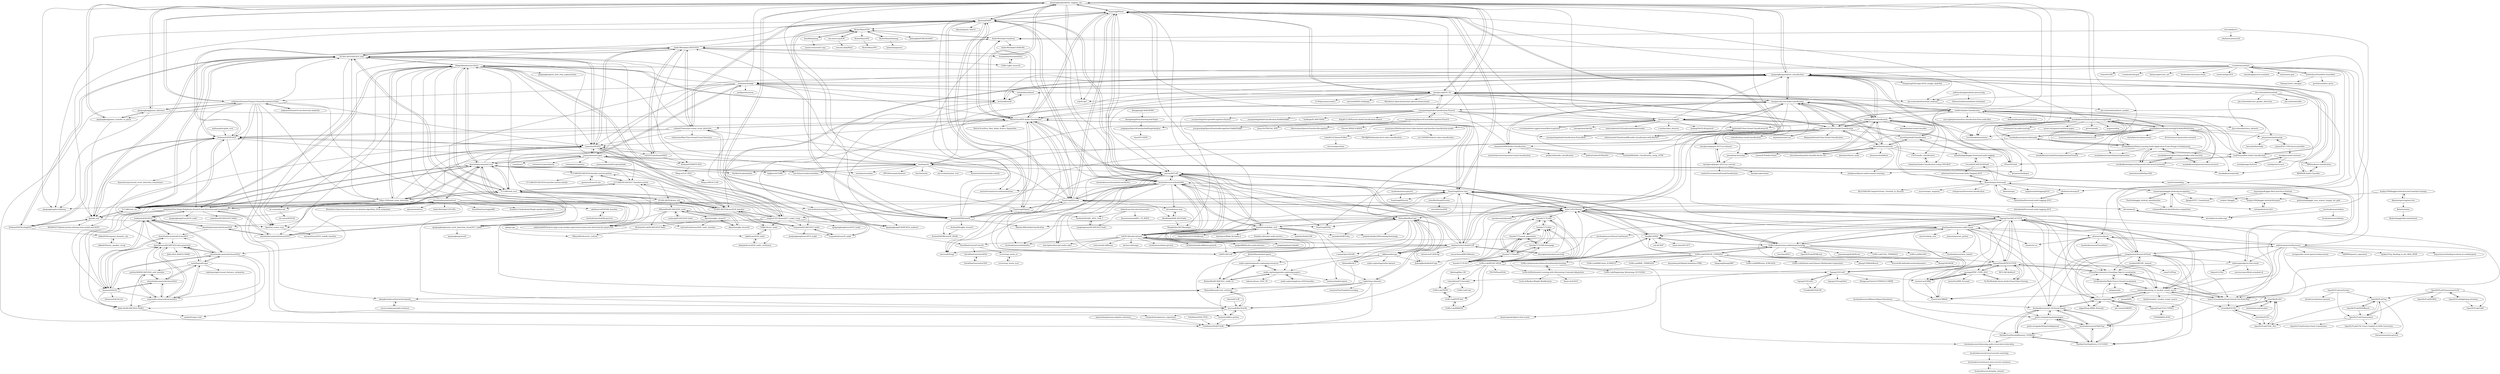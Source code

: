 digraph G {
"qiuqiangkong/audioset_tagging_cnn" -> "YuanGongND/ast"
"qiuqiangkong/audioset_tagging_cnn" -> "qiuqiangkong/torchlibrosa" ["e"=1]
"qiuqiangkong/audioset_tagging_cnn" -> "qiuqiangkong/panns_inference"
"qiuqiangkong/audioset_tagging_cnn" -> "kkoutini/PaSST"
"qiuqiangkong/audioset_tagging_cnn" -> "RetroCirce/HTS-Audio-Transformer"
"qiuqiangkong/audioset_tagging_cnn" -> "LAION-AI/CLAP" ["e"=1]
"qiuqiangkong/audioset_tagging_cnn" -> "qiuqiangkong/audioset_classification"
"qiuqiangkong/audioset_tagging_cnn" -> "karolpiczak/ESC-50"
"qiuqiangkong/audioset_tagging_cnn" -> "iver56/audiomentations" ["e"=1]
"qiuqiangkong/audioset_tagging_cnn" -> "qiuqiangkong/panns_transfer_to_gtzan"
"qiuqiangkong/audioset_tagging_cnn" -> "yinkalario/General-Purpose-Sound-Recognition-Demo"
"qiuqiangkong/audioset_tagging_cnn" -> "s3prl/s3prl" ["e"=1]
"qiuqiangkong/audioset_tagging_cnn" -> "asteroid-team/torch-audiomentations" ["e"=1]
"qiuqiangkong/audioset_tagging_cnn" -> "fschmid56/EfficientAT"
"qiuqiangkong/audioset_tagging_cnn" -> "facebookresearch/AudioMAE"
"YapengTian/AVE-ECCV18" -> "YapengTian/AVVP-ECCV20"
"YapengTian/AVE-ECCV18" -> "jasongief/PSP_CVPR_2021"
"YapengTian/AVE-ECCV18" -> "FloretCat/CMRAN"
"YapengTian/AVE-ECCV18" -> "ardasnck/learning_to_localize_sound_source"
"YapengTian/AVE-ECCV18" -> "krantiparida/awesome-audio-visual"
"YapengTian/AVE-ECCV18" -> "DTaoo/Discriminative-Sounding-Objects-Localization"
"YapengTian/AVE-ECCV18" -> "marmot-xy/CMBS"
"YapengTian/AVE-ECCV18" -> "hche11/VGGSound"
"YapengTian/AVE-ECCV18" -> "Yu-Wu/Modaily-Aware-Audio-Visual-Video-Parsing"
"YapengTian/AVE-ECCV18" -> "hche11/Localizing-Visual-Sounds-the-Hard-Way"
"YapengTian/AVE-ECCV18" -> "GenjiB/LAVISH"
"YapengTian/AVE-ECCV18" -> "ttgeng233/UnAV"
"YapengTian/AVE-ECCV18" -> "hangzhaomit/Sound-of-Pixels"
"YapengTian/AVE-ECCV18" -> "GeWu-Lab/awesome-audiovisual-learning"
"YapengTian/AVE-ECCV18" -> "GeWu-Lab/MUSIC-AVQA"
"krantiparida/awesome-audio-visual" -> "GeWu-Lab/awesome-audiovisual-learning"
"krantiparida/awesome-audio-visual" -> "YapengTian/AVE-ECCV18"
"krantiparida/awesome-audio-visual" -> "danmic/av-se" ["e"=1]
"krantiparida/awesome-audio-visual" -> "hche11/VGGSound"
"krantiparida/awesome-audio-visual" -> "YapengTian/AVVP-ECCV20"
"krantiparida/awesome-audio-visual" -> "facebookresearch/av_hubert" ["e"=1]
"krantiparida/awesome-audio-visual" -> "afourast/avobjects"
"krantiparida/awesome-audio-visual" -> "smeetrs/deep_avsr" ["e"=1]
"krantiparida/awesome-audio-visual" -> "rhgao/co-separation"
"krantiparida/awesome-audio-visual" -> "YuanGongND/cav-mae"
"krantiparida/awesome-audio-visual" -> "pedro-morgado/spatialaudiogen"
"krantiparida/awesome-audio-visual" -> "joonson/syncnet_python" ["e"=1]
"krantiparida/awesome-audio-visual" -> "facebookresearch/2.5D-Visual-Sound"
"krantiparida/awesome-audio-visual" -> "GenjiB/LAVISH"
"krantiparida/awesome-audio-visual" -> "facebookresearch/EasyComDataset"
"jim-schwoebel/voicebook" -> "jim-schwoebel/voice_gender_detection"
"jim-schwoebel/voicebook" -> "jim-schwoebel/voice_datasets" ["e"=1]
"jim-schwoebel/voicebook" -> "jim-schwoebel/allie"
"jim-schwoebel/voicebook" -> "jim-schwoebel/download_audioset"
"jim-schwoebel/voicebook" -> "edufonseca/icassp19"
"jim-schwoebel/voicebook" -> "jim-schwoebel/audioset_models"
"jim-schwoebel/download_audioset" -> "jim-schwoebel/audioset_models"
"jim-schwoebel/download_audioset" -> "unixpickle/audioset"
"IBM/MAX-Audio-Classifier" -> "IBM/audioset-classification"
"IBM/MAX-Audio-Classifier" -> "qiuqiangkong/audioset_classification"
"seth814/Audio-Classification" -> "keunwoochoi/kapre" ["e"=1]
"seth814/Audio-Classification" -> "ksanjeevan/crnn-audio-classification"
"seth814/Audio-Classification" -> "imfing/audio-classification"
"seth814/Audio-Classification" -> "marcogdepinto/emotion-classification-from-audio-files" ["e"=1]
"seth814/Audio-Classification" -> "aqibsaeed/Urban-Sound-Classification"
"seth814/Audio-Classification" -> "musikalkemist/DeepLearningForAudioWithPython"
"seth814/Audio-Classification" -> "qiuqiangkong/audioset_classification"
"seth814/Audio-Classification" -> "jonnor/machinehearing"
"seth814/Audio-Classification" -> "jaron/deep-listening"
"seth814/Audio-Classification" -> "karolpiczak/ESC-50"
"seth814/Audio-Classification" -> "luuil/Tensorflow-Audio-Classification"
"seth814/Audio-Classification" -> "despoisj/DeepAudioClassification" ["e"=1]
"seth814/Audio-Classification" -> "qiuqiangkong/audioset_tagging_cnn"
"seth814/Audio-Classification" -> "marl/openl3"
"seth814/Audio-Classification" -> "musikalkemist/AudioSignalProcessingForML"
"ardasnck/learning_to_localize_sound_source" -> "shvdiwnkozbw/Multi-Source-Sound-Localization"
"ardasnck/learning_to_localize_sound_source" -> "hche11/Localizing-Visual-Sounds-the-Hard-Way"
"ardasnck/learning_to_localize_sound_source" -> "zjsong/SSPL"
"ardasnck/learning_to_localize_sound_source" -> "DTaoo/Discriminative-Sounding-Objects-Localization"
"ardasnck/learning_to_localize_sound_source" -> "YapengTian/AVE-ECCV18"
"ardasnck/learning_to_localize_sound_source" -> "rhgao/co-separation"
"ardasnck/learning_to_localize_sound_source" -> "FloretCat/CMRAN"
"ardasnck/learning_to_localize_sound_source" -> "stoneMo/EZ-VSL"
"ardasnck/learning_to_localize_sound_source" -> "liyidi/soundnet_localize_sound_source"
"ardasnck/learning_to_localize_sound_source" -> "stoneMo/SLAVC"
"jonnor/ESC-CNN-microcontroller" -> "jonnor/machinehearing"
"jonnor/ESC-CNN-microcontroller" -> "araobp/acoustic-features"
"yuanxiaosc/Multimodal-short-video-dataset-and-baseline-classification-model" -> "PALMJJ/Multimodal-short-video-classification"
"yuanxiaosc/Multimodal-short-video-dataset-and-baseline-classification-model" -> "yt1120948918/short-video-classification"
"yuanxiaosc/Multimodal-short-video-dataset-and-baseline-classification-model" -> "Luka0612/ChineseVLBert"
"kadoufall/Urban-Sound-Classification-VS" -> "yeyupiaoling/AudioClassification-Tensorflow"
"kadoufall/Urban-Sound-Classification-VS" -> "nitinvwaran/UrbanSound8K-audio-classification-with-ResNet"
"imfing/audio-classification" -> "micah5/pyAudioClassification"
"imfing/audio-classification" -> "drscotthawley/panotti"
"imfing/audio-classification" -> "qiuqiangkong/audioset_classification"
"imfing/audio-classification" -> "vishalshar/Audio-Classification-using-CNN-MLP"
"imfing/audio-classification" -> "ksanjeevan/crnn-audio-classification"
"imfing/audio-classification" -> "jaron/deep-listening"
"imfing/audio-classification" -> "luuil/Tensorflow-Audio-Classification"
"imfing/audio-classification" -> "aqibsaeed/Urban-Sound-Classification"
"imfing/audio-classification" -> "CVxTz/audio_classification"
"imfing/audio-classification" -> "kadoufall/Urban-Sound-Classification-VS"
"imfing/audio-classification" -> "daisukelab/ml-sound-classifier"
"imfing/audio-classification" -> "karolpiczak/ESC-50"
"lRomul/argus-freesound" -> "qrfaction/2nd-Freesound-Audio-Tagging-2019"
"lRomul/argus-freesound" -> "ebouteillon/freesound-audio-tagging-2019"
"lRomul/argus-freesound" -> "ex4sperans/freesound-classification"
"lRomul/argus-freesound" -> "lRomul/argus" ["e"=1]
"lRomul/argus-freesound" -> "ryanwongsa/kaggle-birdsong-recognition"
"lRomul/argus-freesound" -> "sainathadapa/kaggle-freesound-audio-tagging"
"lRomul/argus-freesound" -> "edufonseca/icassp19"
"lRomul/argus-freesound" -> "mnpinto/audiotagging2019" ["e"=1]
"lRomul/argus-freesound" -> "ksanjeevan/crnn-audio-classification"
"lRomul/argus-freesound" -> "Cocoxili/DCASE2018Task2"
"lRomul/argus-freesound" -> "qiuqiangkong/audioset_tagging_cnn"
"lRomul/argus-freesound" -> "MyLtYkRiTiK/ComputerVision_Tutorials_in_Russian" ["e"=1]
"lRomul/argus-freesound" -> "zcaceres/spec_augment" ["e"=1]
"facebookresearch/FAIR-Play" -> "facebookresearch/2.5D-Visual-Sound"
"facebookresearch/FAIR-Play" -> "SheldonTsui/SepStereo_ECCV2020"
"facebookresearch/FAIR-Play" -> "pedro-morgado/spatialaudiogen"
"facebookresearch/FAIR-Play" -> "rhgao/co-separation"
"facebookresearch/FAIR-Play" -> "SheldonTsui/PseudoBinaural_CVPR2021"
"facebookresearch/2.5D-Visual-Sound" -> "facebookresearch/FAIR-Play"
"facebookresearch/2.5D-Visual-Sound" -> "SheldonTsui/SepStereo_ECCV2020"
"facebookresearch/2.5D-Visual-Sound" -> "SheldonTsui/PseudoBinaural_CVPR2021"
"facebookresearch/2.5D-Visual-Sound" -> "pedro-morgado/spatialaudiogen"
"facebookresearch/2.5D-Visual-Sound" -> "rhgao/co-separation"
"facebookresearch/2.5D-Visual-Sound" -> "facebookresearch/learning-audio-visual-dereverberation"
"harritaylor/torchvggish" -> "tcvrick/audioset-vggish-tensorflow-to-pytorch"
"harritaylor/torchvggish" -> "DTaoo/VGGish"
"harritaylor/torchvggish" -> "ksanjeevan/crnn-audio-classification"
"harritaylor/torchvggish" -> "qiuqiangkong/audioset_classification"
"harritaylor/torchvggish" -> "hche11/VGGSound"
"harritaylor/torchvggish" -> "qiuqiangkong/audioset_tagging_cnn"
"harritaylor/torchvggish" -> "YapengTian/AVE-ECCV18"
"harritaylor/torchvggish" -> "marl/openl3"
"harritaylor/torchvggish" -> "YuanGongND/ast"
"harritaylor/torchvggish" -> "luuil/Tensorflow-Audio-Classification"
"harritaylor/torchvggish" -> "linrongc/youtube-8m" ["e"=1]
"harritaylor/torchvggish" -> "balavenkatesh3322/audio-pretrained-model" ["e"=1]
"harritaylor/torchvggish" -> "v-iashin/video_features" ["e"=1]
"harritaylor/torchvggish" -> "yuanxiaosc/Multimodal-short-video-dataset-and-baseline-classification-model"
"harritaylor/torchvggish" -> "lyakaap/NetVLAD-pytorch" ["e"=1]
"rohitrango/objects-that-sound" -> "Kajiyu/LLLNet"
"rohitrango/objects-that-sound" -> "kyuyeonpooh/objects-that-sound"
"rohitrango/objects-that-sound" -> "marl/l3embedding"
"rohitrango/objects-that-sound" -> "auroracramer/flickr-soundnet-dl"
"sharathadavanne/seld-net" -> "sharathadavanne/sed-crnn"
"sharathadavanne/seld-net" -> "yinkalario/Two-Stage-Polyphonic-Sound-Event-Detection-and-Localization"
"sharathadavanne/seld-net" -> "yinkalario/EIN-SELD"
"sharathadavanne/seld-net" -> "Audio-WestlakeU/FN-SSL" ["e"=1]
"sharathadavanne/seld-net" -> "sharathadavanne/seld-dcase2019"
"sharathadavanne/seld-net" -> "sharathadavanne/seld-dcase2022"
"sharathadavanne/seld-net" -> "sharathadavanne/seld-dcase2020"
"sharathadavanne/seld-net" -> "thomeou/SALSA"
"sharathadavanne/seld-net" -> "MaigoAkisame/cmu-thesis"
"sharathadavanne/seld-net" -> "DavidDiazGuerra/gpuRIR" ["e"=1]
"sharathadavanne/seld-net" -> "shvdiwnkozbw/Multi-Source-Sound-Localization"
"sharathadavanne/seld-net" -> "Soumitro-Chakrabarty/Single-speaker-localization" ["e"=1]
"sharathadavanne/seld-net" -> "DavidDiazGuerra/Cross3D"
"sharathadavanne/seld-net" -> "WenzheLiu-Speech/sound-source-localization-algorithm_DOA_estimation" ["e"=1]
"sharathadavanne/seld-net" -> "giusenso/seld-tcn"
"cdjkim/audiocaps" -> "XinhaoMei/WavCaps"
"cdjkim/audiocaps" -> "JishengBai/AudioSetCaps"
"cdjkim/audiocaps" -> "XinhaoMei/ACT"
"cdjkim/audiocaps" -> "wsntxxn/AudioCaption"
"cdjkim/audiocaps" -> "audio-captioning/clotho-dataset"
"cdjkim/audiocaps" -> "audio-captioning/audio-captioning-resources"
"jonnor/machinehearing" -> "jonnor/ESC-CNN-microcontroller"
"jonnor/machinehearing" -> "fastaudio/fastaudio" ["e"=1]
"andrewowens/multisensory" -> "avivga/audio-visual-speech-enhancement" ["e"=1]
"andrewowens/multisensory" -> "afourast/avobjects"
"andrewowens/multisensory" -> "hangzhaomit/Sound-of-Pixels"
"andrewowens/multisensory" -> "rohitrango/objects-that-sound"
"andrewowens/multisensory" -> "bill9800/speech_separation" ["e"=1]
"andrewowens/multisensory" -> "hche11/Localizing-Visual-Sounds-the-Hard-Way"
"andrewowens/multisensory" -> "facebookresearch/FAIR-Play"
"andrewowens/multisensory" -> "ardasnck/learning_to_localize_sound_source"
"andrewowens/multisensory" -> "ajinkyaT/Lip_Reading_in_the_Wild_AVSR" ["e"=1]
"andrewowens/multisensory" -> "mayurnewase/looking-to-listen-at-cocktail-party" ["e"=1]
"andrewowens/multisensory" -> "YapengTian/AVE-ECCV18"
"andrewowens/multisensory" -> "rhgao/co-separation"
"marl/l3embedding" -> "marl/openl3"
"marl/l3embedding" -> "rohitrango/objects-that-sound"
"micah5/pyAudioClassification" -> "drscotthawley/panotti"
"micah5/pyAudioClassification" -> "imfing/audio-classification"
"micah5/pyAudioClassification" -> "sainathadapa/kaggle-freesound-audio-tagging"
"marl/openl3" -> "marl/l3embedding"
"marl/openl3" -> "mir-dataset-loaders/mirdata" ["e"=1]
"marl/openl3" -> "KinWaiCheuk/nnAudio" ["e"=1]
"marl/openl3" -> "justinsalamon/scaper"
"marl/openl3" -> "MaigoAkisame/cmu-thesis"
"marl/openl3" -> "keunwoochoi/kapre" ["e"=1]
"marl/openl3" -> "jordipons/sklearn-audio-transfer-learning" ["e"=1]
"marl/openl3" -> "MTG/freesound-datasets" ["e"=1]
"marl/openl3" -> "qiuqiangkong/audioset_classification"
"marl/openl3" -> "bmcfee/muda" ["e"=1]
"marl/openl3" -> "microsoft/CLAP"
"marl/openl3" -> "Spijkervet/CLMR" ["e"=1]
"marl/openl3" -> "mir-evaluation/mir_eval" ["e"=1]
"marl/openl3" -> "keunwoochoi/torchaudio-contrib" ["e"=1]
"marl/openl3" -> "soundata/soundata" ["e"=1]
"MaigoAkisame/cmu-thesis" -> "TUT-ARG/sed_eval"
"MaigoAkisame/cmu-thesis" -> "sharathadavanne/sed-crnn"
"MaigoAkisame/cmu-thesis" -> "yinkalario/Two-Stage-Polyphonic-Sound-Event-Detection-and-Localization"
"MaigoAkisame/cmu-thesis" -> "DCASE-REPO/DESED_task"
"MaigoAkisame/cmu-thesis" -> "DCASE-REPO/dcase2018_baseline"
"MaigoAkisame/cmu-thesis" -> "Kikyo-16/Sound_event_detection"
"MaigoAkisame/cmu-thesis" -> "sharathadavanne/seld-dcase2019"
"MaigoAkisame/cmu-thesis" -> "qiuqiangkong/sed_time_freq_segmentation"
"MaigoAkisame/cmu-thesis" -> "ankitshah009/Task-4-Large-scale-weakly-supervised-sound-event-detection-for-smart-cars"
"MaigoAkisame/cmu-thesis" -> "dr-costas/dnd-sed"
"MaigoAkisame/cmu-thesis" -> "qiuqiangkong/sound_event_detection_dcase2017_task4"
"MaigoAkisame/cmu-thesis" -> "turpaultn/DESED"
"MaigoAkisame/cmu-thesis" -> "qiuqiangkong/audioset_classification"
"MaigoAkisame/cmu-thesis" -> "TUT-ARG/DCASE2017-baseline-system"
"MaigoAkisame/cmu-thesis" -> "marl/audiosetdl"
"speedyseal/audiosetdl" -> "hche11/VGGSound"
"hangzhaomit/Sound-of-Pixels" -> "roudimit/MUSIC_dataset"
"hangzhaomit/Sound-of-Pixels" -> "rhgao/co-separation"
"hangzhaomit/Sound-of-Pixels" -> "andrewowens/multisensory"
"hangzhaomit/Sound-of-Pixels" -> "afourast/avobjects"
"hangzhaomit/Sound-of-Pixels" -> "YapengTian/AVE-ECCV18"
"hangzhaomit/Sound-of-Pixels" -> "rohitrango/objects-that-sound"
"hangzhaomit/Sound-of-Pixels" -> "facebookresearch/2.5D-Visual-Sound"
"hangzhaomit/Sound-of-Pixels" -> "ardasnck/learning_to_localize_sound_source"
"hangzhaomit/Sound-of-Pixels" -> "rhgao/Deep-MIML-Network"
"hangzhaomit/Sound-of-Pixels" -> "DTaoo/Discriminative-Sounding-Objects-Localization"
"hangzhaomit/Sound-of-Pixels" -> "SheldonTsui/SepStereo_ECCV2020"
"hangzhaomit/Sound-of-Pixels" -> "pedro-morgado/spatialaudiogen"
"hangzhaomit/Sound-of-Pixels" -> "krantiparida/awesome-audio-visual"
"hangzhaomit/Sound-of-Pixels" -> "YapengTian/CCOL-CVPR21"
"hangzhaomit/Sound-of-Pixels" -> "hche11/Localizing-Visual-Sounds-the-Hard-Way"
"sharathadavanne/sed-crnn" -> "yinkalario/Two-Stage-Polyphonic-Sound-Event-Detection-and-Localization"
"sharathadavanne/sed-crnn" -> "MaigoAkisame/cmu-thesis"
"sharathadavanne/sed-crnn" -> "yongxuUSTC/dcase2017_task4_cvssp"
"sharathadavanne/sed-crnn" -> "TUT-ARG/sed_eval"
"sharathadavanne/sed-crnn" -> "sharathadavanne/seld-net"
"sharathadavanne/sed-crnn" -> "Kikyo-16/Sound_event_detection"
"sharathadavanne/sed-crnn" -> "sharathadavanne/seld-dcase2019"
"sharathadavanne/sed-crnn" -> "TUT-ARG/sed_vis"
"sharathadavanne/sed-crnn" -> "TUT-ARG/DCASE2017-baseline-system"
"sharathadavanne/sed-crnn" -> "justinsalamon/scaper"
"sharathadavanne/sed-crnn" -> "ankitshah009/Task-4-Large-scale-weakly-supervised-sound-event-detection-for-smart-cars"
"sharathadavanne/sed-crnn" -> "turpaultn/DESED"
"sharathadavanne/sed-crnn" -> "DCASE-REPO/dcase2018_baseline"
"sharathadavanne/sed-crnn" -> "DCASE-REPO/dcase_util"
"sharathadavanne/sed-crnn" -> "TUT-ARG/DCASE2016-baseline-system-python"
"turpaultn/DCASE2019_task4" -> "turpaultn/dcase20_task4"
"turpaultn/DCASE2019_task4" -> "qiuqiangkong/dcase2019_task4"
"turpaultn/DCASE2019_task4" -> "DCASE-REPO/dcase2018_baseline"
"lihanghang/CASR-DEMO" -> "lihanghang/Deep-learning-And-Paper"
"ksanjeevan/crnn-audio-classification" -> "seth814/Audio-Classification"
"ksanjeevan/crnn-audio-classification" -> "qiuqiangkong/audioset_classification"
"ksanjeevan/crnn-audio-classification" -> "kamalesh0406/Audio-Classification"
"ksanjeevan/crnn-audio-classification" -> "imfing/audio-classification"
"ksanjeevan/crnn-audio-classification" -> "aqibsaeed/Urban-Sound-Classification"
"ksanjeevan/crnn-audio-classification" -> "sarthak268/Audio_Classification_using_LSTM"
"ksanjeevan/crnn-audio-classification" -> "harritaylor/torchvggish"
"ksanjeevan/crnn-audio-classification" -> "nitinvwaran/UrbanSound8K-audio-classification-with-ResNet"
"ksanjeevan/crnn-audio-classification" -> "lRomul/argus-freesound"
"ksanjeevan/crnn-audio-classification" -> "yeyupiaoling/AudioClassification-Pytorch"
"ksanjeevan/crnn-audio-classification" -> "luuil/Tensorflow-Audio-Classification"
"ksanjeevan/crnn-audio-classification" -> "RetroCirce/HTS-Audio-Transformer"
"ksanjeevan/crnn-audio-classification" -> "karolpiczak/ESC-50"
"ksanjeevan/crnn-audio-classification" -> "jaron/deep-listening"
"ksanjeevan/crnn-audio-classification" -> "DCASE-REPO/dcase2018_baseline"
"DCASE-REPO/dcase_util" -> "DCASE-REPO/dcase2018_baseline"
"DCASE-REPO/dcase_util" -> "toni-heittola/icassp2019-tutorial"
"DCASE-REPO/dcase_util" -> "TUT-ARG/sed_eval"
"DCASE-REPO/dcase_util" -> "MihawkHu/DCASE2020_task1"
"DCASE-REPO/dcase_util" -> "TUT-ARG/sed_vis"
"DCASE-REPO/dcase2018_baseline" -> "DCASE-REPO/dcase_util"
"DCASE-REPO/dcase2018_baseline" -> "turpaultn/DCASE2019_task4"
"DCASE-REPO/dcase2018_baseline" -> "yongxuUSTC/dcase2017_task4_cvssp"
"DCASE-REPO/dcase2018_baseline" -> "TUT-ARG/DCASE2017-baseline-system"
"DCASE-REPO/dcase2018_baseline" -> "MaigoAkisame/cmu-thesis"
"DCASE-REPO/dcase2018_baseline" -> "CPJKU/dcase_task2"
"DCASE-REPO/dcase2018_baseline" -> "TUT-ARG/sed_eval"
"pedro-morgado/spatialaudiogen" -> "facebookresearch/2.5D-Visual-Sound"
"pedro-morgado/spatialaudiogen" -> "SheldonTsui/SepStereo_ECCV2020"
"pedro-morgado/spatialaudiogen" -> "facebookresearch/FAIR-Play"
"pedro-morgado/spatialaudiogen" -> "SheldonTsui/PseudoBinaural_CVPR2021"
"pedro-morgado/spatialaudiogen" -> "pedro-morgado/AVSpatialAlignment"
"luuil/Tensorflow-Audio-Classification" -> "IBM/audioset-classification"
"luuil/Tensorflow-Audio-Classification" -> "DTaoo/VGGish"
"luuil/Tensorflow-Audio-Classification" -> "qiuqiangkong/audioset_classification"
"edufonseca/icassp19" -> "ebouteillon/freesound-audio-tagging-2019"
"tcvrick/audioset-vggish-tensorflow-to-pytorch" -> "harritaylor/torchvggish"
"DTaoo/VGGish" -> "luuil/Tensorflow-Audio-Classification"
"DTaoo/VGGish" -> "jordipons/sklearn-audio-transfer-learning" ["e"=1]
"DTaoo/VGGish" -> "qiuqiangkong/audioset_classification"
"DTaoo/VGGish" -> "harritaylor/torchvggish"
"aoifemcdonagh/audioset-processing" -> "MorenoLaQuatra/audioset-download"
"aoifemcdonagh/audioset-processing" -> "jim-schwoebel/download_audioset"
"IBM/audioset-classification" -> "qiuqiangkong/audioset_classification"
"IBM/audioset-classification" -> "IBM/MAX-Audio-Classifier"
"yinkalario/Two-Stage-Polyphonic-Sound-Event-Detection-and-Localization" -> "yinkalario/EIN-SELD"
"yinkalario/Two-Stage-Polyphonic-Sound-Event-Detection-and-Localization" -> "qiuqiangkong/dcase2019_task3"
"yinkalario/Two-Stage-Polyphonic-Sound-Event-Detection-and-Localization" -> "danielkrause/DCASE2022-data-generator"
"yinkalario/Two-Stage-Polyphonic-Sound-Event-Detection-and-Localization" -> "sharathadavanne/seld-dcase2019"
"yinkalario/Two-Stage-Polyphonic-Sound-Event-Detection-and-Localization" -> "sharathadavanne/sed-crnn"
"yinkalario/Two-Stage-Polyphonic-Sound-Event-Detection-and-Localization" -> "thomeou/SALSA"
"yinkalario/Two-Stage-Polyphonic-Sound-Event-Detection-and-Localization" -> "MaigoAkisame/cmu-thesis"
"yinkalario/Two-Stage-Polyphonic-Sound-Event-Detection-and-Localization" -> "sharathadavanne/seld-net"
"yinkalario/Two-Stage-Polyphonic-Sound-Event-Detection-and-Localization" -> "yinkalario/DCASE2019-TASK3"
"yinkalario/Two-Stage-Polyphonic-Sound-Event-Detection-and-Localization" -> "Jinbo-Hu/DCASE2022-TASK3"
"kkoutini/cpjku_dcase19" -> "kkoutini/cpjku_dcase20"
"kkoutini/cpjku_dcase19" -> "McDonnell-Lab/DCASE2019-Task1"
"kkoutini/cpjku_dcase19" -> "toni-heittola/dcase2020_task1_baseline"
"kkoutini/cpjku_dcase19" -> "MihawkHu/DCASE2020_task1"
"vishalshar/Audio-Classification-using-CNN-MLP" -> "CVxTz/audio_classification"
"Cocoxili/DCASE2018Task2" -> "sainathadapa/kaggle-freesound-audio-tagging"
"Cocoxili/DCASE2018Task2" -> "qrfaction/2nd-Freesound-Audio-Tagging-2019"
"CVxTz/audio_classification" -> "vishalshar/Audio-Classification-using-CNN-MLP"
"qiuqiangkong/audioset_classification" -> "IBM/audioset-classification"
"qiuqiangkong/audioset_classification" -> "marl/audiosetdl"
"qiuqiangkong/audioset_classification" -> "yongxuUSTC/dcase2017_task4_cvssp"
"qiuqiangkong/audioset_classification" -> "qiuqiangkong/ICASSP2018_audioset"
"qiuqiangkong/audioset_classification" -> "imfing/audio-classification"
"qiuqiangkong/audioset_classification" -> "ksanjeevan/crnn-audio-classification"
"qiuqiangkong/audioset_classification" -> "MaigoAkisame/cmu-thesis"
"qiuqiangkong/audioset_classification" -> "qiuqiangkong/audioset_tagging_cnn"
"qiuqiangkong/audioset_classification" -> "qiuqiangkong/sound_event_detection_dcase2017_task4"
"qiuqiangkong/audioset_classification" -> "ChangsongYu/Eusipco2018_Google_AudioSet"
"qiuqiangkong/audioset_classification" -> "IBM/MAX-Audio-Classifier"
"qiuqiangkong/audioset_classification" -> "luuil/Tensorflow-Audio-Classification"
"qiuqiangkong/audioset_classification" -> "audioset/ontology"
"qiuqiangkong/audioset_classification" -> "DTaoo/VGGish"
"qiuqiangkong/audioset_classification" -> "jim-schwoebel/download_audioset"
"qrfaction/2nd-Freesound-Audio-Tagging-2019" -> "lRomul/argus-freesound"
"toni-heittola/icassp2019-tutorial" -> "qiuqiangkong/ICASSP2018_audioset"
"RicherMans/AudioCaption" -> "audio-captioning/audio-captioning-resources"
"RicherMans/AudioCaption" -> "audio-captioning/audio-captioning-papers"
"RicherMans/AudioCaption" -> "microsoft/WavText5K"
"ebouteillon/freesound-audio-tagging-2019" -> "daisukelab/freesound-audio-tagging-2019"
"ebouteillon/freesound-audio-tagging-2019" -> "lRomul/argus-freesound"
"ebouteillon/freesound-audio-tagging-2019" -> "edufonseca/icassp19"
"Kikyo-16/Sound_event_detection" -> "sharathadavanne/sed-crnn"
"Kikyo-16/Sound_event_detection" -> "fgnt/pb_sed"
"Kikyo-16/Sound_event_detection" -> "turpaultn/dcase20_task4"
"Kikyo-16/Sound_event_detection" -> "qiuqiangkong/sound_event_detection_dcase2017_task4"
"Kikyo-16/Sound_event_detection" -> "turpaultn/DCASE2019_task4"
"Kikyo-16/Sound_event_detection" -> "MaigoAkisame/cmu-thesis"
"Kikyo-16/Sound_event_detection" -> "turpaultn/DESED"
"Kikyo-16/Sound_event_detection" -> "DCASE-REPO/DESED_task"
"Kikyo-16/Sound_event_detection" -> "TUT-ARG/sed_eval"
"Kikyo-16/Sound_event_detection" -> "TUT-ARG/sed_vis"
"Kikyo-16/Sound_event_detection" -> "yinkalario/Two-Stage-Polyphonic-Sound-Event-Detection-and-Localization"
"Kikyo-16/Sound_event_detection" -> "edufonseca/FSD50K_baseline"
"Kikyo-16/Sound_event_detection" -> "dr-costas/dnd-sed"
"sainathadapa/kaggle-freesound-audio-tagging" -> "Cocoxili/DCASE2018Task2"
"sainathadapa/kaggle-freesound-audio-tagging" -> "micah5/pyAudioClassification"
"marl/audiosetdl" -> "unixpickle/audioset"
"marl/audiosetdl" -> "qiuqiangkong/audioset_classification"
"marl/audiosetdl" -> "MaigoAkisame/cmu-thesis"
"marl/audiosetdl" -> "toni-heittola/icassp2019-tutorial"
"marl/audiosetdl" -> "qiuqiangkong/ICASSP2018_audioset"
"araobp/acoustic-features" -> "araobp/image-features"
"araobp/acoustic-features" -> "araobp/stm32-mcu"
"roudimit/MUSIC_dataset" -> "hangzhaomit/Sound-of-Pixels"
"roudimit/MUSIC_dataset" -> "DTaoo/Discriminative-Sounding-Objects-Localization"
"roudimit/MUSIC_dataset" -> "sony/CLIPSep" ["e"=1]
"CPJKU/dcase_task2" -> "tqbl/dcase2018_task2"
"CPJKU/dcase_task2" -> "finejuly/dcase2018_task2_cochlearai"
"sharathadavanne/seld-dcase2019" -> "yinkalario/Two-Stage-Polyphonic-Sound-Event-Detection-and-Localization"
"sharathadavanne/seld-dcase2019" -> "sharathadavanne/seld-dcase2020"
"sharathadavanne/seld-dcase2019" -> "sharathadavanne/sed-crnn"
"yongxuUSTC/dcase2017_task4_cvssp" -> "DCASE-REPO/dcase2018_baseline"
"yongxuUSTC/dcase2017_task4_cvssp" -> "ankitshah009/Task-4-Large-scale-weakly-supervised-sound-event-detection-for-smart-cars"
"yongxuUSTC/dcase2017_task4_cvssp" -> "sharathadavanne/sed-crnn"
"yongxuUSTC/dcase2017_task4_cvssp" -> "CPJKU/dcase_task2"
"yongxuUSTC/dcase2017_task4_cvssp" -> "qiuqiangkong/audioset_classification"
"yongxuUSTC/dcase2017_task4_cvssp" -> "TUT-ARG/DCASE2017-baseline-system"
"yongxuUSTC/dcase2017_task4_cvssp" -> "qiuqiangkong/ICASSP2018_audioset"
"yongxuUSTC/dcase2017_task4_cvssp" -> "TUT-ARG/DCASE2016-baseline-system-python"
"yongxuUSTC/dcase2017_task4_cvssp" -> "TUT-ARG/sed_eval"
"yongxuUSTC/dcase2017_task4_cvssp" -> "qiuqiangkong/dcase2018_task4"
"yongxuUSTC/dcase2017_task4_cvssp" -> "qiuqiangkong/sound_event_detection_dcase2017_task4"
"yongxuUSTC/dcase2017_task4_cvssp" -> "turpaultn/DCASE2019_task4"
"yongxuUSTC/dcase2017_task4_cvssp" -> "MaigoAkisame/cmu-thesis"
"araobp/image-features" -> "araobp/acoustic-features"
"McDonnell-Lab/DCASE2019-Task1" -> "MihawkHu/Acoustic_Lottery"
"rhgao/Deep-MIML-Network" -> "rhgao/co-separation"
"tqbl/gccaps" -> "tqbl/dcase2018_task2"
"tqbl/dcase2018_task2" -> "CPJKU/dcase_task2"
"tqbl/dcase2018_task2" -> "finejuly/dcase2018_task2_cochlearai"
"finejuly/dcase2018_task2_cochlearai" -> "tqbl/dcase2018_task2"
"koukyo1994/kaggle-birdcall-resnet-baseline-training" -> "fkubota/spectrogram-tree"
"koukyo1994/kaggle-birdcall-resnet-baseline-training" -> "koukyo1994/kaggle-birdcall-6th-place"
"turpaultn/DESED" -> "DCASE-REPO/DESED_task"
"turpaultn/DESED" -> "frednam93/FDY-SED"
"turpaultn/DESED" -> "turpaultn/dcase20_task4"
"turpaultn/DESED" -> "Audio-WestlakeU/ATST-SED"
"turpaultn/DESED" -> "TUT-ARG/sed_vis"
"turpaultn/DESED" -> "cai525/Transformer4SED"
"turpaultn/DESED" -> "justinsalamon/scaper"
"turpaultn/DESED" -> "fgnt/sed_scores_eval"
"turpaultn/DESED" -> "turpaultn/DCASE2019_task4"
"ryanwongsa/kaggle-birdsong-recognition" -> "vlomme/Birdcall-Identification-competition"
"ryanwongsa/kaggle-birdsong-recognition" -> "TheoViel/kaggle_birdcall_identification"
"ryanwongsa/kaggle-birdsong-recognition" -> "koukyo1994/kaggle-birdcall-6th-place"
"ryanwongsa/kaggle-birdsong-recognition" -> "tattaka/birdclef-2021"
"ryanwongsa/kaggle-birdsong-recognition" -> "jfpuget/STFT_Transformer"
"ryanwongsa/kaggle-birdsong-recognition" -> "lRomul/argus-freesound"
"musikalkemist/AudioSignalProcessingForML" -> "musikalkemist/DeepLearningForAudioWithPython"
"musikalkemist/AudioSignalProcessingForML" -> "musikalkemist/pytorchforaudio"
"musikalkemist/AudioSignalProcessingForML" -> "musikalkemist/Deep-Learning-Audio-Application-From-Design-to-Deployment"
"musikalkemist/AudioSignalProcessingForML" -> "musikalkemist/generating-sound-with-neural-networks"
"musikalkemist/AudioSignalProcessingForML" -> "iver56/audiomentations" ["e"=1]
"musikalkemist/AudioSignalProcessingForML" -> "seth814/Audio-Classification"
"musikalkemist/AudioSignalProcessingForML" -> "iranroman/musicinformationretrieval.com" ["e"=1]
"musikalkemist/AudioSignalProcessingForML" -> "csteinmetz1/ai-audio-startups" ["e"=1]
"musikalkemist/AudioSignalProcessingForML" -> "wenet-e2e/speech-synthesis-paper" ["e"=1]
"musikalkemist/AudioSignalProcessingForML" -> "YuanGongND/ast"
"musikalkemist/AudioSignalProcessingForML" -> "pytorch/audio" ["e"=1]
"musikalkemist/AudioSignalProcessingForML" -> "jim-schwoebel/voice_datasets" ["e"=1]
"musikalkemist/AudioSignalProcessingForML" -> "musikalkemist/audioDataAugmentationTutorial"
"musikalkemist/AudioSignalProcessingForML" -> "magenta/ddsp" ["e"=1]
"musikalkemist/AudioSignalProcessingForML" -> "qiuqiangkong/audioset_tagging_cnn"
"hche11/VGGSound" -> "hche11/Localizing-Visual-Sounds-the-Hard-Way"
"hche11/VGGSound" -> "speedyseal/audiosetdl"
"hche11/VGGSound" -> "YapengTian/AVVP-ECCV20"
"hche11/VGGSound" -> "YapengTian/AVE-ECCV18"
"hche11/VGGSound" -> "ardasnck/learning_to_localize_sound_source"
"hche11/VGGSound" -> "GenjiB/LAVISH"
"hche11/VGGSound" -> "krantiparida/awesome-audio-visual"
"hche11/VGGSound" -> "YuanGongND/cav-mae"
"hche11/VGGSound" -> "microsoft/CLAP"
"hche11/VGGSound" -> "XinhaoMei/WavCaps"
"hche11/VGGSound" -> "liuxubo717/LASS"
"hche11/VGGSound" -> "JishengBai/AudioSetCaps"
"hche11/VGGSound" -> "LAION-AI/audio-dataset"
"hche11/VGGSound" -> "GeWu-Lab/awesome-audiovisual-learning"
"hche11/VGGSound" -> "microsoft/WavText5K"
"musikalkemist/generating-melodies-with-rnn-lstm" -> "musikalkemist/generativemusicaicourse"
"musikalkemist/generating-melodies-with-rnn-lstm" -> "musikalkemist/generating-sound-with-neural-networks"
"musikalkemist/generating-melodies-with-rnn-lstm" -> "musikalkemist/Deep-Learning-Audio-Application-From-Design-to-Deployment"
"fgnt/pb_sed" -> "frednam93/FilterAugSED"
"fgnt/pb_sed" -> "DCASE-REPO/DESED_task"
"fgnt/pb_sed" -> "frednam93/FDY-SED"
"fgnt/pb_sed" -> "965694547/Hybrid-system-of-frame-wise-model-and-SEDT"
"fgnt/pb_sed" -> "fgnt/sed_scores_eval"
"fgnt/pb_sed" -> "TUT-ARG/sed_vis"
"musikalkemist/DeepLearningForAudioWithPython" -> "musikalkemist/AudioSignalProcessingForML"
"musikalkemist/DeepLearningForAudioWithPython" -> "musikalkemist/Deep-Learning-Audio-Application-From-Design-to-Deployment"
"musikalkemist/DeepLearningForAudioWithPython" -> "musikalkemist/pytorchforaudio"
"musikalkemist/DeepLearningForAudioWithPython" -> "musikalkemist/generating-sound-with-neural-networks"
"musikalkemist/DeepLearningForAudioWithPython" -> "seth814/Audio-Classification"
"musikalkemist/DeepLearningForAudioWithPython" -> "musikalkemist/generating-melodies-with-rnn-lstm"
"musikalkemist/DeepLearningForAudioWithPython" -> "vbelz/Speech-enhancement" ["e"=1]
"musikalkemist/DeepLearningForAudioWithPython" -> "musikalkemist/spotifyplaylistgenerator"
"musikalkemist/DeepLearningForAudioWithPython" -> "iranroman/musicinformationretrieval.com" ["e"=1]
"musikalkemist/DeepLearningForAudioWithPython" -> "musikalkemist/audioDataAugmentationTutorial"
"musikalkemist/DeepLearningForAudioWithPython" -> "musikalkemist/generativemusicaicourse"
"musikalkemist/DeepLearningForAudioWithPython" -> "musikalkemist/praudio"
"musikalkemist/DeepLearningForAudioWithPython" -> "AI-Guru/music-generation-research" ["e"=1]
"musikalkemist/DeepLearningForAudioWithPython" -> "jonnor/machinehearing"
"musikalkemist/DeepLearningForAudioWithPython" -> "iver56/audiomentations" ["e"=1]
"rhgao/co-separation" -> "YapengTian/CCOL-CVPR21"
"rhgao/co-separation" -> "rhgao/Deep-MIML-Network"
"rhgao/co-separation" -> "facebookresearch/2.5D-Visual-Sound"
"rhgao/co-separation" -> "ubc-vision/TriBERT"
"rhgao/co-separation" -> "facebookresearch/FAIR-Play"
"rhgao/co-separation" -> "SheldonTsui/SepStereo_ECCV2020"
"rhgao/co-separation" -> "ardasnck/learning_to_localize_sound_source"
"rhgao/co-separation" -> "DTaoo/Discriminative-Sounding-Objects-Localization"
"rhgao/co-separation" -> "shvdiwnkozbw/Multi-Source-Sound-Localization"
"kamalesh0406/Audio-Classification" -> "mariostrbac/environmental-sound-classification"
"kamalesh0406/Audio-Classification" -> "geekysethi/audio_classification"
"kamalesh0406/Audio-Classification" -> "AndreyGuzhov/ESResNet"
"kamalesh0406/Audio-Classification" -> "ksanjeevan/crnn-audio-classification"
"kamalesh0406/Audio-Classification" -> "sarthak268/Audio_Classification_using_LSTM"
"afourast/avobjects" -> "danmic/av-se" ["e"=1]
"afourast/avobjects" -> "DTaoo/Discriminative-Sounding-Objects-Localization"
"afourast/avobjects" -> "ardasnck/learning_to_localize_sound_source"
"afourast/avobjects" -> "hche11/Localizing-Visual-Sounds-the-Hard-Way"
"afourast/avobjects" -> "rhgao/co-separation"
"afourast/avobjects" -> "facebookresearch/2.5D-Visual-Sound"
"afourast/avobjects" -> "facebookresearch/VisualVoice" ["e"=1]
"afourast/avobjects" -> "andrewowens/multisensory"
"YapengTian/AVVP-ECCV20" -> "Yu-Wu/Modaily-Aware-Audio-Visual-Video-Parsing"
"YapengTian/AVVP-ECCV20" -> "marmot-xy/CMBS"
"YapengTian/AVVP-ECCV20" -> "MCG-NJU/JoMoLD" ["e"=1]
"YapengTian/AVVP-ECCV20" -> "jasongief/PSP_CVPR_2021"
"YapengTian/AVVP-ECCV20" -> "YapengTian/AVE-ECCV18"
"YapengTian/AVVP-ECCV20" -> "DTaoo/Discriminative-Sounding-Objects-Localization"
"YapengTian/AVVP-ECCV20" -> "FloretCat/CMRAN"
"YapengTian/AVVP-ECCV20" -> "hche11/Localizing-Visual-Sounds-the-Hard-Way"
"YapengTian/AVVP-ECCV20" -> "ttgeng233/UnAV"
"musikalkemist/Deep-Learning-Audio-Application-From-Design-to-Deployment" -> "musikalkemist/DeepLearningForAudioWithPython"
"musikalkemist/Deep-Learning-Audio-Application-From-Design-to-Deployment" -> "musikalkemist/generating-sound-with-neural-networks"
"musikalkemist/Deep-Learning-Audio-Application-From-Design-to-Deployment" -> "musikalkemist/generating-melodies-with-rnn-lstm"
"musikalkemist/Deep-Learning-Audio-Application-From-Design-to-Deployment" -> "musikalkemist/pytorchforaudio"
"musikalkemist/Deep-Learning-Audio-Application-From-Design-to-Deployment" -> "musikalkemist/praudio"
"musikalkemist/Deep-Learning-Audio-Application-From-Design-to-Deployment" -> "musikalkemist/spotifyplaylistgenerator"
"musikalkemist/Deep-Learning-Audio-Application-From-Design-to-Deployment" -> "musikalkemist/AudioSignalProcessingForML"
"musikalkemist/Deep-Learning-Audio-Application-From-Design-to-Deployment" -> "musikalkemist/audioDataAugmentationTutorial"
"yinkalario/General-Purpose-Sound-Recognition-Demo" -> "yinkalario/Sound-Event-Detection-AudioSet"
"yinkalario/General-Purpose-Sound-Recognition-Demo" -> "qiuqiangkong/panns_inference"
"yinkalario/General-Purpose-Sound-Recognition-Demo" -> "microsoft/WavText5K"
"yinkalario/General-Purpose-Sound-Recognition-Demo" -> "DCASE-REPO/DESED_task"
"yinkalario/General-Purpose-Sound-Recognition-Demo" -> "etzinis/heterogeneous_separation"
"yinkalario/General-Purpose-Sound-Recognition-Demo" -> "yinkalario/Two-Stage-Polyphonic-Sound-Event-Detection-and-Localization"
"yinkalario/General-Purpose-Sound-Recognition-Demo" -> "frednam93/FDY-SED"
"yinkalario/General-Purpose-Sound-Recognition-Demo" -> "haoheliu/diffres-python"
"yinkalario/General-Purpose-Sound-Recognition-Demo" -> "qiuqiangkong/audioset_tagging_cnn"
"yinkalario/General-Purpose-Sound-Recognition-Demo" -> "akoepke/audio-retrieval-benchmark"
"yinkalario/General-Purpose-Sound-Recognition-Demo" -> "Kikyo-16/Sound_event_detection"
"yinkalario/General-Purpose-Sound-Recognition-Demo" -> "FishMaster93/AFFIA3K"
"yinkalario/General-Purpose-Sound-Recognition-Demo" -> "qiuqiangkong/panns_transfer_to_gtzan"
"yinkalario/General-Purpose-Sound-Recognition-Demo" -> "turpaultn/DESED"
"SheldonTsui/SepStereo_ECCV2020" -> "SheldonTsui/PseudoBinaural_CVPR2021"
"SheldonTsui/SepStereo_ECCV2020" -> "facebookresearch/2.5D-Visual-Sound"
"SheldonTsui/SepStereo_ECCV2020" -> "pedro-morgado/spatialaudiogen"
"SheldonTsui/SepStereo_ECCV2020" -> "facebookresearch/FAIR-Play"
"shvdiwnkozbw/Multi-Source-Sound-Localization" -> "ardasnck/learning_to_localize_sound_source"
"shvdiwnkozbw/Multi-Source-Sound-Localization" -> "DTaoo/Discriminative-Sounding-Objects-Localization"
"shvdiwnkozbw/Multi-Source-Sound-Localization" -> "idiap/nnsslm"
"kkoutini/cpjku_dcase20" -> "kkoutini/cpjku_dcase19"
"kkoutini/cpjku_dcase20" -> "MihawkHu/DCASE2020_task1"
"qiuqiangkong/panns_inference" -> "qiuqiangkong/audioset_tagging_cnn"
"qiuqiangkong/panns_inference" -> "yinkalario/General-Purpose-Sound-Recognition-Demo"
"qiuqiangkong/panns_inference" -> "qiuqiangkong/panns_transfer_to_gtzan"
"qiuqiangkong/panns_inference" -> "qiuqiangkong/torchlibrosa" ["e"=1]
"qiuqiangkong/panns_inference" -> "RetroCirce/HTS-Audio-Transformer"
"dr-costas/dnd-sed" -> "dr-costas/SEDLM"
"DavidDiazGuerra/Cross3D" -> "DavidDiazGuerra/icoDOA"
"DavidDiazGuerra/Cross3D" -> "cevers/sap_locata_io"
"emilywg/DCASE2020-Task1" -> "MihawkHu/DCASE2020_task1"
"sharathadavanne/seld-dcase2020" -> "yinkalario/EIN-SELD"
"sharathadavanne/seld-dcase2020" -> "sharathadavanne/seld-dcase2021"
"sharathadavanne/seld-dcase2020" -> "sharathadavanne/seld-dcase2019"
"edufonseca/FSD50K_baseline" -> "SarthakYadav/fsd50k-pytorch"
"yinkalario/Sound-Event-Detection-AudioSet" -> "yinkalario/General-Purpose-Sound-Recognition-Demo"
"cevers/sap_locata_io" -> "cevers/sap_locata_eval"
"cevers/sap_locata_eval" -> "cevers/sap_locata_io"
"MihawkHu/DCASE2020_task1" -> "emilywg/DCASE2020-Task1"
"MihawkHu/DCASE2020_task1" -> "toni-heittola/dcase2020_task1_baseline"
"MihawkHu/DCASE2020_task1" -> "kkoutini/cpjku_dcase20"
"MihawkHu/DCASE2020_task1" -> "McDonnell-Lab/DCASE2019-Task1"
"MihawkHu/DCASE2020_task1" -> "MihawkHu/Acoustic_Lottery"
"MihawkHu/DCASE2020_task1" -> "kkoutini/cpjku_dcase19"
"yinkalario/EIN-SELD" -> "sharathadavanne/seld-dcase2021"
"yinkalario/EIN-SELD" -> "danielkrause/DCASE2022-data-generator"
"yinkalario/EIN-SELD" -> "thomeou/SALSA"
"yinkalario/EIN-SELD" -> "sharathadavanne/seld-dcase2022"
"yinkalario/EIN-SELD" -> "Jinbo-Hu/DCASE2022-TASK3"
"yinkalario/EIN-SELD" -> "yinkalario/Two-Stage-Polyphonic-Sound-Event-Detection-and-Localization"
"yinkalario/EIN-SELD" -> "sharathadavanne/seld-dcase2020"
"qiuqiangkong/panns_transfer_to_gtzan" -> "qiuqiangkong/panns_inference"
"qiuqiangkong/panns_transfer_to_gtzan" -> "fgnt/pb_sed"
"qiuqiangkong/panns_transfer_to_gtzan" -> "qiuqiangkong/audioset_tagging_cnn"
"turpaultn/dcase20_task4" -> "turpaultn/DESED"
"turpaultn/dcase20_task4" -> "turpaultn/DCASE2019_task4"
"koukyo1994/kaggle-birdcall-6th-place" -> "tattaka/birdclef-2021"
"yeyupiaoling/AudioClassification-Tensorflow" -> "kadoufall/Urban-Sound-Classification-VS"
"TheoViel/kaggle_birdcall_identification" -> "ryanwongsa/kaggle-birdsong-recognition"
"TheoViel/kaggle_birdcall_identification" -> "vlomme/Birdcall-Identification-competition"
"kyuyeonpooh/objects-that-sound" -> "FishMaster93/AFFIA3K"
"audioanalytic/psds_eval" -> "frednam93/FDY-SED"
"audio-captioning/audio-captioning-papers" -> "audio-captioning/audio-captioning-resources"
"audio-captioning/audio-captioning-papers" -> "audio-captioning/dcase-2020-baseline"
"audio-captioning/audio-captioning-papers" -> "XinhaoMei/DCASE2021_task6_v2"
"audio-captioning/audio-captioning-papers" -> "lukewys/dcase_2020_T6"
"audio-captioning/audio-captioning-papers" -> "wsntxxn/AudioCaption"
"vlomme/Birdcall-Identification-competition" -> "ryanwongsa/kaggle-birdsong-recognition"
"DTaoo/Discriminative-Sounding-Objects-Localization" -> "hche11/Localizing-Visual-Sounds-the-Hard-Way"
"DTaoo/Discriminative-Sounding-Objects-Localization" -> "shvdiwnkozbw/Multi-Source-Sound-Localization"
"DTaoo/Discriminative-Sounding-Objects-Localization" -> "YapengTian/AVVP-ECCV20"
"qiuqiangkong/sound_event_detection_dcase2017_task4" -> "qiuqiangkong/autoth"
"Luka0612/ChineseVLBert" -> "wavewangyue/mae"
"fkubota/anima" -> "fkubota/kagglelike-leaderboard"
"fkubota/spectrogram-tree" -> "fkubota/anima"
"fkubota/spectrogram-tree" -> "koukyo1994/kaggle-birdcall-resnet-baseline-training"
"audio-captioning/dcase-2020-baseline" -> "audio-captioning/audio-captioning-papers"
"facebookresearch/dora" -> "facebookresearch/flashy"
"facebookresearch/dora" -> "nttcslab/eval-audio-repr"
"karolpiczak/ESC-50" -> "YuanGongND/ast"
"karolpiczak/ESC-50" -> "qiuqiangkong/audioset_tagging_cnn"
"karolpiczak/ESC-50" -> "aqibsaeed/Urban-Sound-Classification"
"karolpiczak/ESC-50" -> "audioset/ontology"
"karolpiczak/ESC-50" -> "RetroCirce/HTS-Audio-Transformer"
"karolpiczak/ESC-50" -> "imfing/audio-classification"
"karolpiczak/ESC-50" -> "microsoft/DNS-Challenge" ["e"=1]
"karolpiczak/ESC-50" -> "iver56/audiomentations" ["e"=1]
"karolpiczak/ESC-50" -> "ksanjeevan/crnn-audio-classification"
"karolpiczak/ESC-50" -> "WenzheLiu-Speech/awesome-speech-enhancement" ["e"=1]
"karolpiczak/ESC-50" -> "karolpiczak/paper-2015-esc-dataset"
"karolpiczak/ESC-50" -> "LCAV/pyroomacoustics" ["e"=1]
"karolpiczak/ESC-50" -> "microsoft/CLAP"
"karolpiczak/ESC-50" -> "yeyupiaoling/AudioClassification-Pytorch"
"karolpiczak/ESC-50" -> "s3prl/s3prl" ["e"=1]
"YuanGongND/ast" -> "YuanGongND/ssast"
"YuanGongND/ast" -> "qiuqiangkong/audioset_tagging_cnn"
"YuanGongND/ast" -> "RetroCirce/HTS-Audio-Transformer"
"YuanGongND/ast" -> "kkoutini/PaSST"
"YuanGongND/ast" -> "facebookresearch/AudioMAE"
"YuanGongND/ast" -> "karolpiczak/ESC-50"
"YuanGongND/ast" -> "iver56/audiomentations" ["e"=1]
"YuanGongND/ast" -> "YuanGongND/psla"
"YuanGongND/ast" -> "asteroid-team/torch-audiomentations" ["e"=1]
"YuanGongND/ast" -> "LAION-AI/CLAP" ["e"=1]
"YuanGongND/ast" -> "YuanGongND/cav-mae"
"YuanGongND/ast" -> "AndreyGuzhov/AudioCLIP"
"YuanGongND/ast" -> "microsoft/CLAP"
"YuanGongND/ast" -> "YuanGongND/ltu" ["e"=1]
"YuanGongND/ast" -> "s3prl/s3prl" ["e"=1]
"SheldonTsui/PseudoBinaural_CVPR2021" -> "SheldonTsui/SepStereo_ECCV2020"
"SheldonTsui/PseudoBinaural_CVPR2021" -> "facebookresearch/2.5D-Visual-Sound"
"SheldonTsui/PseudoBinaural_CVPR2021" -> "facebookresearch/learning-audio-visual-dereverberation"
"Yu-Wu/Modaily-Aware-Audio-Visual-Video-Parsing" -> "jasongief/PSP_CVPR_2021"
"Yu-Wu/Modaily-Aware-Audio-Visual-Video-Parsing" -> "YapengTian/AVVP-ECCV20"
"jasongief/PSP_CVPR_2021" -> "FloretCat/CMRAN"
"jasongief/PSP_CVPR_2021" -> "Yu-Wu/Modaily-Aware-Audio-Visual-Video-Parsing"
"jasongief/PSP_CVPR_2021" -> "marmot-xy/CMBS"
"jasongief/PSP_CVPR_2021" -> "JustinYuu/MM_Pyramid"
"jasongief/PSP_CVPR_2021" -> "YapengTian/AVVP-ECCV20"
"musikalkemist/pytorchforaudio" -> "musikalkemist/DeepLearningForAudioWithPython"
"musikalkemist/pytorchforaudio" -> "musikalkemist/AudioSignalProcessingForML"
"musikalkemist/pytorchforaudio" -> "musikalkemist/Deep-Learning-Audio-Application-From-Design-to-Deployment"
"musikalkemist/pytorchforaudio" -> "kamalesh0406/Audio-Classification"
"AndreyGuzhov/AudioCLIP" -> "descriptinc/lyrebird-wav2clip"
"AndreyGuzhov/AudioCLIP" -> "LAION-AI/CLAP" ["e"=1]
"AndreyGuzhov/AudioCLIP" -> "LAION-AI/audio-dataset"
"AndreyGuzhov/AudioCLIP" -> "microsoft/CLAP"
"AndreyGuzhov/AudioCLIP" -> "YuanGongND/ast"
"AndreyGuzhov/AudioCLIP" -> "researchmm/MM-Diffusion" ["e"=1]
"AndreyGuzhov/AudioCLIP" -> "cdjkim/audiocaps"
"AndreyGuzhov/AudioCLIP" -> "facebookresearch/AudioMAE"
"AndreyGuzhov/AudioCLIP" -> "RetroCirce/HTS-Audio-Transformer"
"AndreyGuzhov/AudioCLIP" -> "YuanGongND/cav-mae"
"AndreyGuzhov/AudioCLIP" -> "v-iashin/SpecVQGAN" ["e"=1]
"AndreyGuzhov/AudioCLIP" -> "hche11/VGGSound"
"AndreyGuzhov/AudioCLIP" -> "microsoft/Pengi" ["e"=1]
"AndreyGuzhov/AudioCLIP" -> "qiuqiangkong/audioset_tagging_cnn"
"AndreyGuzhov/AudioCLIP" -> "ArrowLuo/CLIP4Clip" ["e"=1]
"DCASE-REPO/DESED_task" -> "frednam93/FDY-SED"
"DCASE-REPO/DESED_task" -> "turpaultn/DESED"
"DCASE-REPO/DESED_task" -> "fgnt/pb_sed"
"DCASE-REPO/DESED_task" -> "frednam93/FilterAugSED"
"DCASE-REPO/DESED_task" -> "Audio-WestlakeU/ATST-SED"
"DCASE-REPO/DESED_task" -> "fgnt/sed_scores_eval"
"DCASE-REPO/DESED_task" -> "TUT-ARG/sed_vis"
"DCASE-REPO/DESED_task" -> "cai525/Transformer4SED"
"DCASE-REPO/DESED_task" -> "TUT-ARG/sed_eval"
"DCASE-REPO/DESED_task" -> "MaigoAkisame/cmu-thesis"
"yingdajun/SpeechEmotionAndPeopleAnalyse" -> "vince9515/SER"
"yeyupiaoling/AudioClassification-Pytorch" -> "yeyupiaoling/VoiceprintRecognition-Pytorch" ["e"=1]
"yeyupiaoling/AudioClassification-Pytorch" -> "yeyupiaoling/AudioClassification-PaddlePaddle" ["e"=1]
"yeyupiaoling/AudioClassification-Pytorch" -> "ksanjeevan/crnn-audio-classification"
"yeyupiaoling/AudioClassification-Pytorch" -> "yeyupiaoling/SpeechEmotionRecognition-Pytorch"
"yeyupiaoling/AudioClassification-Pytorch" -> "TaoRuijie/ECAPA-TDNN" ["e"=1]
"yeyupiaoling/AudioClassification-Pytorch" -> "qiuqiangkong/audioset_tagging_cnn"
"yeyupiaoling/AudioClassification-Pytorch" -> "KingH12138/Pytorch-AudioClassification-master"
"yeyupiaoling/AudioClassification-Pytorch" -> "karolpiczak/ESC-50"
"yeyupiaoling/AudioClassification-Pytorch" -> "kadoufall/Urban-Sound-Classification-VS"
"yeyupiaoling/AudioClassification-Pytorch" -> "YuanGongND/ast"
"yeyupiaoling/AudioClassification-Pytorch" -> "RetroCirce/HTS-Audio-Transformer"
"yeyupiaoling/AudioClassification-Pytorch" -> "yeyupiaoling/AudioClassification-Tensorflow"
"yeyupiaoling/AudioClassification-Pytorch" -> "kamalesh0406/Audio-Classification"
"yeyupiaoling/AudioClassification-Pytorch" -> "harritaylor/torchvggish"
"yeyupiaoling/AudioClassification-Pytorch" -> "Alibaba-MIIL/AudioClassfication"
"karolpiczak/paper-2015-esc-dataset" -> "karolpiczak/paper-2015-esc-convnet"
"soham97/awesome-sound_event_detection" -> "Audio-WestlakeU/ATST-SED"
"soham97/awesome-sound_event_detection" -> "RetroCirce/HTS-Audio-Transformer"
"soham97/awesome-sound_event_detection" -> "fgnt/pb_sed"
"soham97/awesome-sound_event_detection" -> "robertanto/Real-Time-Sound-Event-Detection"
"soham97/awesome-sound_event_detection" -> "DCASE-REPO/DESED_task"
"soham97/awesome-sound_event_detection" -> "frednam93/FDY-SED"
"soham97/awesome-sound_event_detection" -> "kkoutini/PaSST"
"soham97/awesome-sound_event_detection" -> "turpaultn/DESED"
"soham97/awesome-sound_event_detection" -> "fschmid56/EfficientAT"
"hche11/Localizing-Visual-Sounds-the-Hard-Way" -> "DTaoo/Discriminative-Sounding-Objects-Localization"
"hche11/Localizing-Visual-Sounds-the-Hard-Way" -> "ardasnck/learning_to_localize_sound_source"
"hche11/Localizing-Visual-Sounds-the-Hard-Way" -> "stoneMo/EZ-VSL"
"liuxubo717/cl4ac" -> "liuxubo717/V-ACT"
"liuxubo717/cl4ac" -> "liuxubo717/SimPFs"
"liuxubo717/cl4ac" -> "liuxubo717/LASS-demopage"
"liuxubo717/cl4ac" -> "liuxubo717/sound_generation"
"liuxubo717/cl4ac" -> "liuxubo717/LASS"
"cfoster0/CLAP" -> "microsoft/WavText5K"
"liuxubo717/sound_generation" -> "liuxubo717/cl4ac"
"liuxubo717/sound_generation" -> "liuxubo717/V-ACT"
"liuxubo717/sound_generation" -> "liuxubo717/SimPFs"
"liuxubo717/sound_generation" -> "liuxubo717/LASS-demopage"
"liuxubo717/sound_generation" -> "liuxubo717/LASS"
"facebookresearch/EasyComDataset" -> "DavidDiazGuerra/Cross3D"
"facebookresearch/EasyComDataset" -> "facebookresearch/learning-audio-visual-dereverberation"
"c4dm/dcase-few-shot-bioacoustic" -> "yangdongchao/DCASE2021Task5"
"c4dm/dcase-few-shot-bioacoustic" -> "ilyassmoummad/RCL_FS_BSED"
"c4dm/dcase-few-shot-bioacoustic" -> "haoheliu/DCASE_2022_Task_5"
"musikalkemist/generating-sound-with-neural-networks" -> "musikalkemist/Deep-Learning-Audio-Application-From-Design-to-Deployment"
"musikalkemist/generating-sound-with-neural-networks" -> "musikalkemist/generating-melodies-with-rnn-lstm"
"musikalkemist/generating-sound-with-neural-networks" -> "musikalkemist/praudio"
"musikalkemist/generating-sound-with-neural-networks" -> "moiseshorta/MelSpecVAE" ["e"=1]
"nttcslab/byol-a" -> "nttcslab/eval-audio-repr"
"nttcslab/byol-a" -> "edufonseca/uclser20"
"nttcslab/byol-a" -> "Audio-WestlakeU/audiossl"
"baosenguo/Kaggle-MoA-2nd-Place-Solution" -> "guitarmind/kaggle_moa_winner_hungry_for_gold"
"baosenguo/Kaggle-MoA-2nd-Place-Solution" -> "jfpuget/STFT_Transformer"
"baosenguo/Kaggle-MoA-2nd-Place-Solution" -> "senkin13/kaggle" ["e"=1]
"facebookresearch/BinauralSpeechSynthesis" -> "facebookresearch/2.5D-Visual-Sound"
"facebookresearch/BinauralSpeechSynthesis" -> "SheldonTsui/PseudoBinaural_CVPR2021"
"tattaka/birdclef-2021" -> "koukyo1994/kaggle-birdcall-6th-place"
"sharathadavanne/seld-dcase2021" -> "yinkalario/EIN-SELD"
"sharathadavanne/seld-dcase2021" -> "thomeou/SALSA"
"sharathadavanne/seld-dcase2021" -> "danielkrause/DCASE2022-data-generator"
"mariostrbac/environmental-sound-classification" -> "kamalesh0406/Audio-Classification"
"FloretCat/CMRAN" -> "jasongief/PSP_CVPR_2021"
"oncescuandreea/audio-retrieval" -> "akoepke/audio-retrieval-benchmark"
"shkim816/acnn_speaker_recog" -> "shkim816/temporal_dynamic_cnn"
"karolpiczak/paper-2015-esc-convnet" -> "karolpiczak/paper-2015-esc-dataset"
"karolpiczak/paper-2015-esc-convnet" -> "karolpiczak/echonet"
"karolpiczak/paper-2015-esc-convnet" -> "sunits/EnvironmentalSoundClassification"
"SarthakYadav/fsd50k-pytorch" -> "edufonseca/FSD50K_baseline"
"XinhaoMei/DCASE2021_task6_v2" -> "audio-captioning/audio-captioning-resources"
"XinhaoMei/DCASE2021_task6_v2" -> "XinhaoMei/audio-text_retrieval"
"XinhaoMei/DCASE2021_task6_v2" -> "audio-captioning/audio-captioning-papers"
"frednam93/FilterAugSED" -> "frednam93/FDY-SED"
"frednam93/FilterAugSED" -> "fgnt/pb_sed"
"frednam93/FilterAugSED" -> "DCASE-REPO/DESED_task"
"frednam93/FilterAugSED" -> "shkim816/temporal_dynamic_cnn"
"guitarmind/kaggle_moa_winner_hungry_for_gold" -> "baosenguo/Kaggle-MoA-2nd-Place-Solution"
"YapengTian/CCOL-CVPR21" -> "YYX666660/LAVSS"
"audio-captioning/audio-captioning-resources" -> "audio-captioning/audio-captioning-papers"
"audio-captioning/audio-captioning-resources" -> "XinhaoMei/DCASE2021_task6_v2"
"yangdongchao/DCASE2021Task5" -> "haoheliu/DCASE_2022_Task_5"
"XinhaoMei/ACT" -> "XinhaoMei/audio-text_retrieval"
"RetroCirce/HTS-Audio-Transformer" -> "kkoutini/PaSST"
"RetroCirce/HTS-Audio-Transformer" -> "YuanGongND/ssast"
"RetroCirce/HTS-Audio-Transformer" -> "soham97/awesome-sound_event_detection"
"RetroCirce/HTS-Audio-Transformer" -> "YuanGongND/ast"
"RetroCirce/HTS-Audio-Transformer" -> "microsoft/CLAP"
"RetroCirce/HTS-Audio-Transformer" -> "qiuqiangkong/audioset_tagging_cnn"
"RetroCirce/HTS-Audio-Transformer" -> "Audio-WestlakeU/ATST-SED"
"RetroCirce/HTS-Audio-Transformer" -> "frednam93/FDY-SED"
"RetroCirce/HTS-Audio-Transformer" -> "fschmid56/EfficientAT"
"RetroCirce/HTS-Audio-Transformer" -> "LAION-AI/CLAP" ["e"=1]
"RetroCirce/HTS-Audio-Transformer" -> "turpaultn/DESED"
"RetroCirce/HTS-Audio-Transformer" -> "RetroCirce/Zero_Shot_Audio_Source_Separation" ["e"=1]
"RetroCirce/HTS-Audio-Transformer" -> "facebookresearch/AudioMAE"
"RetroCirce/HTS-Audio-Transformer" -> "XinhaoMei/WavCaps"
"RetroCirce/HTS-Audio-Transformer" -> "YuanGongND/cav-mae"
"shkim816/temporal_dynamic_cnn" -> "shkim816/acnn_speaker_recog"
"frednam93/FDY-SED" -> "DCASE-REPO/DESED_task"
"frednam93/FDY-SED" -> "frednam93/FilterAugSED"
"frednam93/FDY-SED" -> "turpaultn/DESED"
"frednam93/FDY-SED" -> "frednam93/MDFD-SED"
"frednam93/FDY-SED" -> "fgnt/pb_sed"
"frednam93/FDY-SED" -> "fgnt/sed_scores_eval"
"frednam93/FDY-SED" -> "Audio-WestlakeU/ATST-SED"
"frednam93/FDY-SED" -> "Anaesthesiaye/sound_event_detection_transformer"
"frednam93/FDY-SED" -> "TUT-ARG/sed_vis"
"kkoutini/PaSST" -> "fschmid56/EfficientAT"
"kkoutini/PaSST" -> "RetroCirce/HTS-Audio-Transformer"
"kkoutini/PaSST" -> "YuanGongND/ssast"
"kkoutini/PaSST" -> "YuanGongND/psla"
"kkoutini/PaSST" -> "kkoutini/passt_hear21"
"kkoutini/PaSST" -> "qiuqiangkong/audioset_tagging_cnn"
"kkoutini/PaSST" -> "microsoft/CLAP"
"kkoutini/PaSST" -> "YuanGongND/ast"
"kkoutini/PaSST" -> "facebookresearch/AudioMAE"
"kkoutini/PaSST" -> "DCASE-REPO/DESED_task"
"kkoutini/PaSST" -> "qiuqiangkong/torchlibrosa" ["e"=1]
"kkoutini/PaSST" -> "soham97/awesome-sound_event_detection"
"kkoutini/PaSST" -> "fgnt/pb_sed"
"kkoutini/PaSST" -> "RicherMans/CED"
"kkoutini/PaSST" -> "LAION-AI/audio-dataset"
"fgnt/sed_scores_eval" -> "marmoi/dcase2023_task4b_baseline"
"YuanGongND/psla" -> "kkoutini/PaSST"
"YuanGongND/psla" -> "YuanGongND/ssast"
"YuanGongND/psla" -> "turpaultn/DESED"
"YuanGongND/psla" -> "haoheliu/DCASE_2022_Task_5"
"YuanGongND/psla" -> "fschmid56/EfficientAT"
"liuxubo717/LASS" -> "liuxubo717/cl4ac"
"liuxubo717/LASS" -> "liuxubo717/sound_generation"
"liuxubo717/LASS" -> "liuxubo717/V-ACT"
"liuxubo717/LASS" -> "liuxubo717/SimPFs"
"liuxubo717/LASS" -> "liuxubo717/LASS-demopage"
"Audio-WestlakeU/audiossl" -> "Audio-WestlakeU/ATST-SED"
"Audio-WestlakeU/audiossl" -> "RicherMans/CED"
"Audio-WestlakeU/audiossl" -> "Audio-WestlakeU/SAR-SSL" ["e"=1]
"AlanBaade/MAE-AST-Public" -> "nttcslab/msm-mae"
"AlanBaade/MAE-AST-Public" -> "WangHelin1997/MaskSpec"
"descriptinc/lyrebird-wav2clip" -> "AndreyGuzhov/AudioCLIP"
"descriptinc/lyrebird-wav2clip" -> "hche11/VGGSound"
"descriptinc/lyrebird-wav2clip" -> "microsoft/CLAP"
"GeWu-Lab/MUSIC-AVQA" -> "GeWu-Lab/TSPM"
"GeWu-Lab/MUSIC-AVQA" -> "GeWu-Lab/PSTP-Net"
"GeWu-Lab/MUSIC-AVQA" -> "schowdhury671/meerkat"
"GeWu-Lab/MUSIC-AVQA" -> "GeWu-Lab/MWAFM"
"GeWu-Lab/MUSIC-AVQA" -> "ttgeng233/UnAV"
"GeWu-Lab/MUSIC-AVQA" -> "GeWu-Lab/awesome-audiovisual-learning"
"GeWu-Lab/MUSIC-AVQA" -> "HS-YN/PanoAVQA"
"GeWu-Lab/MUSIC-AVQA" -> "GenjiB/LAVISH"
"GeWu-Lab/OGM-GE_CVPR2022" -> "fanyunfeng-bit/Modal-Imbalance-PMR"
"GeWu-Lab/OGM-GE_CVPR2022" -> "GeWu-Lab/awesome-audiovisual-learning"
"GeWu-Lab/OGM-GE_CVPR2022" -> "QingyangZhang/QMF" ["e"=1]
"GeWu-Lab/OGM-GE_CVPR2022" -> "GeWu-Lab/MMPareto_ICML2024"
"GeWu-Lab/OGM-GE_CVPR2022" -> "GeWu-Lab/Valuate-and-Enhance-Multimodal-Cooperation" ["e"=1]
"GeWu-Lab/OGM-GE_CVPR2022" -> "Cecile-hi/Multimodal-Learning-with-Alternating-Unimodal-Adaptation"
"GeWu-Lab/OGM-GE_CVPR2022" -> "hche11/VGGSound"
"GeWu-Lab/OGM-GE_CVPR2022" -> "pliang279/MultiBench" ["e"=1]
"GeWu-Lab/OGM-GE_CVPR2022" -> "TencentAILabHealthcare/mmdynamics" ["e"=1]
"GeWu-Lab/OGM-GE_CVPR2022" -> "lihong2303/AGM"
"GeWu-Lab/OGM-GE_CVPR2022" -> "GeWu-Lab/awesome-balanced-multimodal-learning"
"GeWu-Lab/OGM-GE_CVPR2022" -> "GenjiB/LAVISH"
"GeWu-Lab/OGM-GE_CVPR2022" -> "GeWu-Lab/MMCosine_ICASSP23"
"GeWu-Lab/OGM-GE_CVPR2022" -> "GeWu-Lab/BML_TPAMI2024"
"GeWu-Lab/OGM-GE_CVPR2022" -> "GeWu-Lab/MUSIC-AVQA"
"LAION-AI/audio-dataset" -> "LAION-AI/CLAP" ["e"=1]
"LAION-AI/audio-dataset" -> "microsoft/CLAP"
"LAION-AI/audio-dataset" -> "facebookresearch/AudioMAE"
"LAION-AI/audio-dataset" -> "haoheliu/audioldm_eval"
"LAION-AI/audio-dataset" -> "descriptinc/descript-audio-codec" ["e"=1]
"LAION-AI/audio-dataset" -> "archinetai/audio-diffusion-pytorch" ["e"=1]
"LAION-AI/audio-dataset" -> "teticio/audio-diffusion" ["e"=1]
"LAION-AI/audio-dataset" -> "XinhaoMei/WavCaps"
"LAION-AI/audio-dataset" -> "microsoft/Pengi" ["e"=1]
"LAION-AI/audio-dataset" -> "gudgud96/frechet-audio-distance" ["e"=1]
"LAION-AI/audio-dataset" -> "declare-lab/tango" ["e"=1]
"LAION-AI/audio-dataset" -> "yangdongchao/UniAudio" ["e"=1]
"LAION-AI/audio-dataset" -> "AndreyGuzhov/AudioCLIP"
"LAION-AI/audio-dataset" -> "facebookresearch/AudioDec" ["e"=1]
"LAION-AI/audio-dataset" -> "lucidrains/audiolm-pytorch" ["e"=1]
"akoepke/audio-retrieval-benchmark" -> "oncescuandreea/audio-retrieval"
"akoepke/audio-retrieval-benchmark" -> "XinhaoMei/audio-text_retrieval"
"akoepke/audio-retrieval-benchmark" -> "microsoft/WavText5K"
"liuxubo717/LASS-demopage" -> "liuxubo717/V-ACT"
"liuxubo717/LASS-demopage" -> "liuxubo717/cl4ac"
"liuxubo717/LASS-demopage" -> "liuxubo717/SimPFs"
"liuxubo717/LASS-demopage" -> "liuxubo717/sound_generation"
"YuanGongND/ssast" -> "YuanGongND/ast"
"YuanGongND/ssast" -> "RetroCirce/HTS-Audio-Transformer"
"YuanGongND/ssast" -> "kkoutini/PaSST"
"YuanGongND/ssast" -> "YuanGongND/psla"
"YuanGongND/ssast" -> "facebookresearch/AudioMAE"
"YuanGongND/ssast" -> "YuanGongND/cav-mae"
"YuanGongND/ssast" -> "Audio-WestlakeU/audiossl"
"YuanGongND/ssast" -> "nttcslab/msm-mae"
"YuanGongND/ssast" -> "qiuqiangkong/torchlibrosa" ["e"=1]
"YuanGongND/ssast" -> "AlanBaade/MAE-AST-Public"
"YuanGongND/ssast" -> "microsoft/Pengi" ["e"=1]
"YuanGongND/ssast" -> "hche11/VGGSound"
"YuanGongND/ssast" -> "nttcslab/m2d"
"YuanGongND/ssast" -> "microsoft/CLAP"
"YuanGongND/ssast" -> "soham97/awesome-sound_event_detection"
"marmot-xy/CMBS" -> "jasongief/PSP_CVPR_2021"
"marmot-xy/CMBS" -> "YapengTian/AVVP-ECCV20"
"marmot-xy/CMBS" -> "FloretCat/CMRAN"
"Anaesthesiaye/sound_event_detection_transformer" -> "965694547/Hybrid-system-of-frame-wise-model-and-SEDT"
"XinhaoMei/audio-text_retrieval" -> "akoepke/audio-retrieval-benchmark"
"XinhaoMei/audio-text_retrieval" -> "microsoft/WavText5K"
"XinhaoMei/audio-text_retrieval" -> "XinhaoMei/DCASE2021_task6_v2"
"danielkrause/DCASE2022-data-generator" -> "sony/audio-visual-seld-dcase2023"
"danielkrause/DCASE2022-data-generator" -> "Jinbo-Hu/L3DAS22-TASK2"
"danielkrause/DCASE2022-data-generator" -> "sharathadavanne/seld-dcase2022"
"danielkrause/DCASE2022-data-generator" -> "marl/SpatialScaper"
"stoneMo/EZ-VSL" -> "stoneMo/SLAVC"
"stoneMo/EZ-VSL" -> "stoneMo/AVGN"
"stoneMo/EZ-VSL" -> "OpenNLPLab/FNAC_AVL"
"hxixixh/mix-and-localize" -> "stoneMo/SLAVC"
"DavidDiazGuerra/icoCNN" -> "DavidDiazGuerra/icoDOA"
"DavidDiazGuerra/icoDOA" -> "DavidDiazGuerra/icoCNN"
"nttcslab/msm-mae" -> "AlanBaade/MAE-AST-Public"
"nttcslab/msm-mae" -> "WangHelin1997/MaskSpec"
"thomeou/SALSA" -> "sharathadavanne/seld-dcase2021"
"thomeou/SALSA" -> "yinkalario/EIN-SELD"
"thomeou/SALSA" -> "danielkrause/DCASE2022-data-generator"
"thomeou/SALSA" -> "sharathadavanne/seld-dcase2023"
"thomeou/SALSA" -> "sharathadavanne/seld-dcase2022"
"thomeou/SALSA" -> "sony/audio-visual-seld-dcase2023"
"thomeou/SALSA" -> "Jinbo-Hu/DCASE2022-TASK3"
"thomeou/SALSA" -> "thomeou/SALSA-Lite"
"sharathadavanne/seld-dcase2022" -> "danielkrause/DCASE2022-data-generator"
"sharathadavanne/seld-dcase2022" -> "Jinbo-Hu/DCASE2022-TASK3"
"sharathadavanne/seld-dcase2022" -> "yinkalario/EIN-SELD"
"sharathadavanne/seld-dcase2022" -> "thomeou/SALSA"
"sharathadavanne/seld-dcase2022" -> "sony/audio-visual-seld-dcase2023"
"sharathadavanne/seld-dcase2022" -> "marl/SpatialScaper"
"sharathadavanne/seld-dcase2022" -> "sharathadavanne/seld-dcase2021"
"Labbeti/aac-datasets" -> "microsoft/WavText5K"
"Labbeti/aac-datasets" -> "haoheliu/diffres-python"
"Labbeti/aac-datasets" -> "FishMaster93/AFFIA3K"
"Labbeti/aac-datasets" -> "wsntxxn/TextToAudioGrounding"
"Labbeti/aac-datasets" -> "XinhaoMei/audio-text_retrieval"
"Labbeti/aac-datasets" -> "XinhaoMei/WavCaps"
"OpenNLPLab/cosFormer" -> "davidsvy/cosformer-pytorch"
"OpenNLPLab/cosFormer" -> "OpenNLPLab/Tnn"
"OpenNLPLab/cosFormer" -> "OpenNLPLab/Transnormer"
"etzinis/heterogeneous_separation" -> "FishMaster93/AFFIA3K"
"nttcslab/eval-audio-repr" -> "nttcslab/m2d"
"fschmid56/EfficientAT" -> "kkoutini/PaSST"
"fschmid56/EfficientAT" -> "RicherMans/CED"
"fschmid56/EfficientAT" -> "fschmid56/EfficientAT_HEAR"
"fschmid56/EfficientAT" -> "RetroCirce/HTS-Audio-Transformer"
"fschmid56/EfficientAT" -> "YuanGongND/psla"
"fschmid56/EfficientAT" -> "Alibaba-MIIL/AudioClassfication"
"fschmid56/EfficientAT" -> "fschmid56/cpjku_dcase23"
"fschmid56/EfficientAT" -> "soham97/awesome-sound_event_detection"
"fschmid56/EfficientAT" -> "Audio-WestlakeU/audiossl"
"fschmid56/EfficientAT" -> "YuanGongND/cav-mae"
"fschmid56/EfficientAT" -> "Audio-WestlakeU/ATST-SED"
"fschmid56/EfficientAT" -> "qiuqiangkong/audioset_tagging_cnn"
"haoheliu/audioldm_eval" -> "haoheliu/AudioLDM-training-finetuning" ["e"=1]
"haoheliu/audioldm_eval" -> "microsoft/CLAP"
"haoheliu/audioldm_eval" -> "gudgud96/frechet-audio-distance" ["e"=1]
"haoheliu/audioldm_eval" -> "XinhaoMei/WavCaps"
"haoheliu/audioldm_eval" -> "LAION-AI/audio-dataset"
"haoheliu/audioldm_eval" -> "luosiallen/Diff-Foley" ["e"=1]
"haoheliu/audioldm_eval" -> "Stability-AI/stable-audio-metrics" ["e"=1]
"haoheliu/audioldm_eval" -> "LAION-AI/CLAP" ["e"=1]
"haoheliu/audioldm_eval" -> "haoheliu/AudioLDM" ["e"=1]
"haoheliu/audioldm_eval" -> "v-iashin/SpecVQGAN" ["e"=1]
"haoheliu/audioldm_eval" -> "happylittlecat2333/Auffusion" ["e"=1]
"haoheliu/audioldm_eval" -> "Labbeti/aac-datasets"
"haoheliu/audioldm_eval" -> "facebookresearch/AudioMAE"
"haoheliu/audioldm_eval" -> "bytedance/Make-An-Audio-2" ["e"=1]
"haoheliu/audioldm_eval" -> "yangdongchao/UniAudio" ["e"=1]
"nttcslab/m2d" -> "nttcslab/eval-audio-repr"
"nttcslab/m2d" -> "Audio-WestlakeU/audiossl"
"yeyupiaoling/SpeechEmotionRecognition-Pytorch" -> "Renovamen/Speech-Emotion-Recognition" ["e"=1]
"yeyupiaoling/SpeechEmotionRecognition-Pytorch" -> "yingdajun/SpeechEmotionAndPeopleAnalyse"
"yeyupiaoling/SpeechEmotionRecognition-Pytorch" -> "Vincent-ZHQ/CA-MSER" ["e"=1]
"yeyupiaoling/SpeechEmotionRecognition-Pytorch" -> "yeyupiaoling/SpeechEmotionRecognition-PaddlePaddle"
"yeyupiaoling/SpeechEmotionRecognition-Pytorch" -> "Jiaxin-Ye/TIM-Net_SER" ["e"=1]
"yeyupiaoling/SpeechEmotionRecognition-Pytorch" -> "yeyupiaoling/AudioClassification-Pytorch"
"liuxubo717/SimPFs" -> "liuxubo717/cl4ac"
"liuxubo717/SimPFs" -> "liuxubo717/V-ACT"
"liuxubo717/SimPFs" -> "liuxubo717/LASS-demopage"
"liuxubo717/SimPFs" -> "liuxubo717/sound_generation"
"liuxubo717/SimPFs" -> "liuxubo717/LASS"
"TUT-ARG/sed_eval" -> "TUT-ARG/sed_vis"
"TUT-ARG/sed_eval" -> "TUT-ARG/DCASE2017-baseline-system"
"TUT-ARG/sed_eval" -> "ankitshah009/Task-4-Large-scale-weakly-supervised-sound-event-detection-for-smart-cars"
"TUT-ARG/sed_eval" -> "MaigoAkisame/cmu-thesis"
"TUT-ARG/sed_eval" -> "sharathadavanne/sed-crnn"
"TUT-ARG/sed_eval" -> "DCASE-REPO/DESED_task"
"TUT-ARG/sed_eval" -> "DCASE-REPO/dcase2018_baseline"
"TUT-ARG/sed_eval" -> "Kikyo-16/Sound_event_detection"
"TUT-ARG/sed_eval" -> "DCASE-REPO/dcase_util"
"TUT-ARG/sed_eval" -> "fgnt/sed_scores_eval"
"GeWu-Lab/awesome-audiovisual-learning" -> "GenjiB/LAVISH"
"GeWu-Lab/awesome-audiovisual-learning" -> "GeWu-Lab/MUSIC-AVQA"
"GeWu-Lab/awesome-audiovisual-learning" -> "krantiparida/awesome-audio-visual"
"GeWu-Lab/awesome-audiovisual-learning" -> "GeWu-Lab/OGM-GE_CVPR2022"
"GeWu-Lab/awesome-audiovisual-learning" -> "joannahong/AV-RelScore" ["e"=1]
"GeWu-Lab/awesome-audiovisual-learning" -> "marmot-xy/CMBS"
"GeWu-Lab/awesome-audiovisual-learning" -> "GeWu-Lab/CSOL_TPAMI2021"
"GeWu-Lab/awesome-audiovisual-learning" -> "YapengTian/AVVP-ECCV20"
"GeWu-Lab/awesome-audiovisual-learning" -> "YuanGongND/cav-mae"
"GeWu-Lab/awesome-audiovisual-learning" -> "hche11/VGGSound"
"GeWu-Lab/awesome-audiovisual-learning" -> "GeWu-Lab/Ref-AVS" ["e"=1]
"GeWu-Lab/awesome-audiovisual-learning" -> "ttgeng233/UnAV"
"GeWu-Lab/awesome-audiovisual-learning" -> "burchim/AVEC" ["e"=1]
"GeWu-Lab/awesome-audiovisual-learning" -> "OpenNLPLab/AVSBench" ["e"=1]
"GeWu-Lab/awesome-audiovisual-learning" -> "facebookresearch/av_hubert" ["e"=1]
"GenjiB/LAVISH" -> "GeWu-Lab/awesome-audiovisual-learning"
"GenjiB/LAVISH" -> "GeWu-Lab/MUSIC-AVQA"
"GenjiB/LAVISH" -> "haoyi-duan/DG-SCT"
"GenjiB/LAVISH" -> "cyh-0/CAVP"
"GenjiB/LAVISH" -> "YuanGongND/cav-mae"
"microsoft/CLAP" -> "LAION-AI/CLAP" ["e"=1]
"microsoft/CLAP" -> "LAION-AI/audio-dataset"
"microsoft/CLAP" -> "YuanGongND/ltu" ["e"=1]
"microsoft/CLAP" -> "haoheliu/audioldm_eval"
"microsoft/CLAP" -> "microsoft/Pengi" ["e"=1]
"microsoft/CLAP" -> "facebookresearch/audiobox-aesthetics" ["e"=1]
"microsoft/CLAP" -> "RetroCirce/HTS-Audio-Transformer"
"microsoft/CLAP" -> "facebookresearch/AudioMAE"
"microsoft/CLAP" -> "kkoutini/PaSST"
"microsoft/CLAP" -> "descriptinc/descript-audio-codec" ["e"=1]
"microsoft/CLAP" -> "XinhaoMei/WavCaps"
"microsoft/CLAP" -> "hche11/VGGSound"
"microsoft/CLAP" -> "AndreyGuzhov/AudioCLIP"
"microsoft/CLAP" -> "cdjkim/audiocaps"
"microsoft/CLAP" -> "facebookresearch/AudioDec" ["e"=1]
"liuxubo717/V-ACT" -> "liuxubo717/LASS-demopage"
"liuxubo717/V-ACT" -> "liuxubo717/cl4ac"
"liuxubo717/V-ACT" -> "liuxubo717/SimPFs"
"liuxubo717/V-ACT" -> "liuxubo717/sound_generation"
"liuxubo717/V-ACT" -> "liuxubo717/LASS"
"OpenNLPLab/FAVDBench" -> "OpenNLPLab/Tnn"
"OpenNLPLab/FAVDBench" -> "OpenNLPLab/Transnormer"
"lihanghang/Deep-learning-And-Paper" -> "yingdajun/SpeechEmotionAndPeopleAnalyse"
"facebookresearch/AudioMAE" -> "LAION-AI/audio-dataset"
"facebookresearch/AudioMAE" -> "YuanGongND/ssast"
"facebookresearch/AudioMAE" -> "LAION-AI/CLAP" ["e"=1]
"facebookresearch/AudioMAE" -> "YuanGongND/cav-mae"
"facebookresearch/AudioMAE" -> "microsoft/CLAP"
"facebookresearch/AudioMAE" -> "microsoft/Pengi" ["e"=1]
"facebookresearch/AudioMAE" -> "YuanGongND/ast"
"facebookresearch/AudioMAE" -> "YuanGongND/ltu" ["e"=1]
"facebookresearch/AudioMAE" -> "kkoutini/PaSST"
"facebookresearch/AudioMAE" -> "nttcslab/msm-mae"
"facebookresearch/AudioMAE" -> "XinhaoMei/WavCaps"
"facebookresearch/AudioMAE" -> "facebookresearch/AudioDec" ["e"=1]
"facebookresearch/AudioMAE" -> "asteroid-team/torch-audiomentations" ["e"=1]
"facebookresearch/AudioMAE" -> "haoheliu/audioldm_eval"
"facebookresearch/AudioMAE" -> "descriptinc/descript-audio-codec" ["e"=1]
"lucidrains/zorro-pytorch" -> "YuanGongND/uavm"
"TUT-ARG/sed_vis" -> "TUT-ARG/sed_eval"
"TUT-ARG/sed_vis" -> "fgnt/pb_sed"
"TUT-ARG/sed_vis" -> "frednam93/FDY-SED"
"TUT-ARG/sed_vis" -> "DCASE-REPO/DESED_task"
"TUT-ARG/sed_vis" -> "turpaultn/DESED"
"TUT-ARG/sed_vis" -> "sharathadavanne/sed-crnn"
"stoneMo/SLAVC" -> "hxixixh/mix-and-localize"
"stoneMo/SLAVC" -> "stoneMo/EZ-VSL"
"stoneMo/SLAVC" -> "OpenNLPLab/FNAC_AVL"
"justinsalamon/scaper" -> "turpaultn/DESED"
"justinsalamon/scaper" -> "DCASE-REPO/DESED_task"
"justinsalamon/scaper" -> "sharathadavanne/sed-crnn"
"justinsalamon/scaper" -> "nussl/nussl" ["e"=1]
"justinsalamon/scaper" -> "frednam93/FDY-SED"
"justinsalamon/scaper" -> "Spijkervet/CLMR" ["e"=1]
"justinsalamon/scaper" -> "soundata/soundata" ["e"=1]
"justinsalamon/scaper" -> "marl/openl3"
"justinsalamon/scaper" -> "mir-dataset-loaders/mirdata" ["e"=1]
"justinsalamon/scaper" -> "Kikyo-16/Sound_event_detection"
"justinsalamon/scaper" -> "audioset/ontology"
"justinsalamon/scaper" -> "csteinmetz1/pyloudnorm" ["e"=1]
"justinsalamon/scaper" -> "csteinmetz1/auraloss" ["e"=1]
"justinsalamon/scaper" -> "pranaymanocha/PerceptualAudio" ["e"=1]
"justinsalamon/scaper" -> "KinWaiCheuk/nnAudio" ["e"=1]
"Jinbo-Hu/DCASE2022-TASK3" -> "axeber01/ngcc-seld"
"microsoft/WavText5K" -> "FishMaster93/AFFIA3K"
"microsoft/WavText5K" -> "etzinis/heterogeneous_separation"
"microsoft/WavText5K" -> "haoheliu/diffres-python"
"microsoft/WavText5K" -> "XinhaoMei/audio-text_retrieval"
"hqsiswiliam/persona-adaptive-attention" -> "FishMaster93/AFFIA3K"
"OpenNLPLab/Transnormer" -> "OpenNLPLab/Tnn"
"OpenNLPLab/Transnormer" -> "OpenNLPLab/FNAC_AVL"
"OpenNLPLab/Transnormer" -> "OpenNLPLab/ETSC-Exact-Toeplitz-to-SSM-Conversion"
"OpenNLPLab/Transnormer" -> "OpenNLPLab/Vicinity-Vision-Transformer"
"facebookresearch/visual-acoustic-matching" -> "facebookresearch/learning-audio-visual-dereverberation"
"facebookresearch/visual-acoustic-matching" -> "facebookresearch/novel-view-acoustic-synthesis"
"YYX666660/LAVSS" -> "YapengTian/CCOL-CVPR21"
"TUT-ARG/DCASE2016-baseline-system-python" -> "gorinars/dcase16-cnn"
"TUT-ARG/DCASE2016-baseline-system-python" -> "TUT-ARG/DCASE2017-baseline-system"
"TUT-ARG/DCASE2016-baseline-system-python" -> "TUT-ARG/DCASE2016-baseline-system-matlab"
"haoheliu/diffres-python" -> "FishMaster93/AFFIA3K"
"haoheliu/diffres-python" -> "microsoft/WavText5K"
"OpenNLPLab/Tnn" -> "OpenNLPLab/Transnormer"
"OpenNLPLab/Tnn" -> "Doraemonzzz/tnn-pytorch"
"OpenNLPLab/Tnn" -> "OpenNLPLab/ETSC-Exact-Toeplitz-to-SSM-Conversion"
"OpenNLPLab/Tnn" -> "OpenNLPLab/FNAC_AVL"
"OpenNLPLab/Tnn" -> "OpenNLPLab/FAVDBench"
"facebookresearch/learning-audio-visual-dereverberation" -> "facebookresearch/visual-acoustic-matching"
"haoheliu/DCASE_2022_Task_5" -> "yangdongchao/DCASE2021Task5"
"fschmid56/cpjku_dcase23" -> "fschmid56/EfficientAT_HEAR"
"RicherMans/CED" -> "RicherMans/Dasheng"
"RicherMans/CED" -> "XiaoMi/dasheng"
"RicherMans/CED" -> "JishengBai/ICME2024ASC"
"RicherMans/CED" -> "cwx-worst-one/EAT"
"RicherMans/CED" -> "Audio-WestlakeU/audiossl"
"RicherMans/CED" -> "RicherMans/SAT"
"Audio-WestlakeU/ATST-SED" -> "Audio-WestlakeU/audiossl"
"Audio-WestlakeU/ATST-SED" -> "fschmid56/PretrainedSED"
"Audio-WestlakeU/ATST-SED" -> "cai525/Transformer4SED"
"Audio-WestlakeU/ATST-SED" -> "frednam93/MDFD-SED"
"Audio-WestlakeU/ATST-SED" -> "turpaultn/DESED"
"Audio-WestlakeU/ATST-SED" -> "CPJKU/cpjku_dcase24"
"Audio-WestlakeU/ATST-SED" -> "frednam93/FDY-SED"
"Audio-WestlakeU/ATST-SED" -> "DCASE-REPO/DESED_task"
"Audio-WestlakeU/ATST-SED" -> "soham97/awesome-sound_event_detection"
"Audio-WestlakeU/ATST-SED" -> "RicherMans/CED"
"Audio-WestlakeU/ATST-SED" -> "fgnt/sed_scores_eval"
"audioset/ontology" -> "qiuqiangkong/audioset_classification"
"audioset/ontology" -> "unixpickle/audioset"
"audioset/ontology" -> "justinsalamon/scaper"
"audioset/ontology" -> "karolpiczak/ESC-50"
"audioset/ontology" -> "turpaultn/DESED"
"audioset/ontology" -> "marl/audiosetdl"
"audioset/ontology" -> "jordipons/musicnn" ["e"=1]
"audioset/ontology" -> "MaigoAkisame/cmu-thesis"
"audioset/ontology" -> "DCASE-REPO/DESED_task"
"audioset/ontology" -> "RetroCirce/HTS-Audio-Transformer"
"audioset/ontology" -> "marl/openl3"
"audioset/ontology" -> "TUT-ARG/sed_eval"
"audioset/ontology" -> "qiuqiangkong/audioset_tagging_cnn"
"audioset/ontology" -> "yongxuUSTC/dcase2017_task4_cvssp"
"audioset/ontology" -> "yinkalario/General-Purpose-Sound-Recognition-Demo"
"aqibsaeed/Urban-Sound-Classification" -> "karolpiczak/paper-2015-esc-convnet"
"aqibsaeed/Urban-Sound-Classification" -> "ksanjeevan/crnn-audio-classification"
"aqibsaeed/Urban-Sound-Classification" -> "karolpiczak/ESC-50"
"aqibsaeed/Urban-Sound-Classification" -> "imfing/audio-classification"
"aqibsaeed/Urban-Sound-Classification" -> "drscotthawley/panotti"
"aqibsaeed/Urban-Sound-Classification" -> "jaron/deep-listening"
"aqibsaeed/Urban-Sound-Classification" -> "karolpiczak/paper-2015-esc-dataset"
"aqibsaeed/Urban-Sound-Classification" -> "yongxuUSTC/dcase2017_task4_cvssp"
"aqibsaeed/Urban-Sound-Classification" -> "sarthak268/Audio_Classification_using_LSTM"
"aqibsaeed/Urban-Sound-Classification" -> "sharathadavanne/sed-crnn"
"aqibsaeed/Urban-Sound-Classification" -> "rednafi/urban-sound-classification"
"aqibsaeed/Urban-Sound-Classification" -> "seth814/Audio-Classification"
"aqibsaeed/Urban-Sound-Classification" -> "micah5/pyAudioClassification"
"aqibsaeed/Urban-Sound-Classification" -> "awjuliani/sound-cnn"
"aqibsaeed/Urban-Sound-Classification" -> "BenjaminDoran/Urban-Sound-Classification"
"ttgeng233/UnAV" -> "ttgeng233/UniAV"
"ttgeng233/UnAV" -> "ttgeng233/LongVALE"
"ttgeng233/UnAV" -> "Franklin905/VALOR"
"ttgeng233/UnAV" -> "MengyuanChen21/CVPR2023-CMPAE" ["e"=1]
"ttgeng233/UnAV" -> "marmot-xy/CMBS"
"ttgeng233/UnAV" -> "schowdhury671/meerkat"
"XinhaoMei/WavCaps" -> "cdjkim/audiocaps"
"XinhaoMei/WavCaps" -> "JishengBai/AudioSetCaps"
"XinhaoMei/WavCaps" -> "XinhaoMei/ACT"
"XinhaoMei/WavCaps" -> "Labbeti/aac-datasets"
"XinhaoMei/WavCaps" -> "haoheliu/AudioLDM-training-finetuning" ["e"=1]
"XinhaoMei/WavCaps" -> "haoheliu/audioldm_eval"
"XinhaoMei/WavCaps" -> "YuanGongND/ltu" ["e"=1]
"XinhaoMei/WavCaps" -> "XinhaoMei/DCASE2021_task6_v2"
"XinhaoMei/WavCaps" -> "XinhaoMei/audio-text_retrieval"
"XinhaoMei/WavCaps" -> "audio-captioning/audio-captioning-papers"
"sony/audio-visual-seld-dcase2023" -> "danielkrause/DCASE2022-data-generator"
"sony/audio-visual-seld-dcase2023" -> "partha2409/DCASE2024_seld_baseline"
"sony/audio-visual-seld-dcase2023" -> "sharathadavanne/seld-dcase2023"
"sony/audio-visual-seld-dcase2023" -> "marl/SpatialScaper"
"sony/audio-visual-seld-dcase2023" -> "Jinbo-Hu/DCASE2022-TASK3"
"marl/SpatialScaper" -> "danielkrause/DCASE2022-data-generator"
"marl/SpatialScaper" -> "sony/audio-visual-seld-dcase2023"
"marl/SpatialScaper" -> "partha2409/DCASE2024_seld_baseline"
"marl/SpatialScaper" -> "axeber01/ngcc-seld"
"marl/SpatialScaper" -> "sharathadavanne/seld-dcase2023"
"marl/SpatialScaper" -> "sakshamsingh1/sound_distance_estimation"
"marl/SpatialScaper" -> "sharathadavanne/seld-dcase2022"
"OpenNLPLab/TransnormerLLM" -> "OpenNLPLab/Transnormer"
"OpenNLPLab/TransnormerLLM" -> "OpenNLPLab/lightning-attention"
"OpenNLPLab/TransnormerLLM" -> "OpenNLPLab/Tnn"
"OpenNLPLab/TransnormerLLM" -> "OpenNLPLab/HGRN2"
"OpenNLPLab/TransnormerLLM" -> "OpenNLPLab/LASP"
"gorinars/dcase16-cnn" -> "TUT-ARG/DCASE2016-baseline-system-python"
"YuanGongND/cav-mae" -> "YuanGongND/uavm"
"YuanGongND/cav-mae" -> "GenjiB/LAVISH"
"YuanGongND/cav-mae" -> "facebookresearch/AudioMAE"
"YuanGongND/cav-mae" -> "YuanGongND/ssast"
"YuanGongND/cav-mae" -> "GeWu-Lab/awesome-audiovisual-learning"
"YuanGongND/cav-mae" -> "hche11/VGGSound"
"YuanGongND/cav-mae" -> "luosiallen/Diff-Foley" ["e"=1]
"YuanGongND/cav-mae" -> "stoneMo/DeepAVFusion"
"YuanGongND/cav-mae" -> "LAION-AI/audio-dataset"
"YuanGongND/cav-mae" -> "RetroCirce/HTS-Audio-Transformer"
"YuanGongND/cav-mae" -> "YuanGongND/ast"
"facebookresearch/replay_dataset" -> "facebookresearch/novel-view-acoustic-synthesis"
"OpenNLPLab/FNAC_AVL" -> "stoneMo/SLAVC"
"stoneMo/AVGN" -> "stoneMo/SLAVC"
"stoneMo/AVGN" -> "stoneMo/EZ-VSL"
"stoneMo/AVGN" -> "OpenNLPLab/FNAC_AVL"
"RicherMans/SAT" -> "RicherMans/PSL"
"GeWu-Lab/MWAFM" -> "GeWu-Lab/PSTP-Net"
"sharathadavanne/seld-dcase2023" -> "sony/audio-visual-seld-dcase2023"
"sharathadavanne/seld-dcase2023" -> "partha2409/DCASE2024_seld_baseline"
"sharathadavanne/seld-dcase2023" -> "danielkrause/DCASE2022-data-generator"
"sharathadavanne/seld-dcase2023" -> "thomeou/SALSA"
"sharathadavanne/seld-dcase2023" -> "marl/SpatialScaper"
"facebookresearch/novel-view-acoustic-synthesis" -> "facebookresearch/replay_dataset"
"GeWu-Lab/PSTP-Net" -> "GeWu-Lab/TSPM"
"GeWu-Lab/PSTP-Net" -> "GeWu-Lab/MWAFM"
"FishMaster93/U-FFIA" -> "FishMaster93/AFFIA3K"
"Cecile-hi/Multimodal-Learning-with-Alternating-Unimodal-Adaptation" -> "GeWu-Lab/awesome-balanced-multimodal-learning"
"Cecile-hi/Multimodal-Learning-with-Alternating-Unimodal-Adaptation" -> "Haoyu-ha/LNLN" ["e"=1]
"Cecile-hi/Multimodal-Learning-with-Alternating-Unimodal-Adaptation" -> "Cecile-hi/Radian-Weight-Modification" ["e"=1]
"OpenNLPLab/lightning-attention" -> "OpenNLPLab/TransnormerLLM"
"OpenNLPLab/lightning-attention" -> "OpenNLPLab/LASP"
"cwx-worst-one/EAT" -> "RicherMans/CED"
"cwx-worst-one/EAT" -> "tencent-ailab/MuQ" ["e"=1]
"cvondrick/soundnet" -> "eborboihuc/SoundNet-tensorflow"
"cvondrick/soundnet" -> "ardasnck/learning_to_localize_sound_source"
"cvondrick/soundnet" -> "marl/audiosetdl"
"cvondrick/soundnet" -> "afourast/avobjects"
"cvondrick/soundnet" -> "keunhong/pytorch-soundnet"
"cvondrick/soundnet" -> "hangzhaomit/Sound-of-Pixels"
"cvondrick/soundnet" -> "xiaolonw/ss-gan" ["e"=1]
"cvondrick/soundnet" -> "qiuqiangkong/audioset_classification"
"cvondrick/soundnet" -> "andrewowens/multisensory"
"cvondrick/soundnet" -> "Guim3/IcGAN" ["e"=1]
"cvondrick/soundnet" -> "audioset/ontology"
"cvondrick/soundnet" -> "cvondrick/videogan" ["e"=1]
"cvondrick/soundnet" -> "kimiyoung/review_net" ["e"=1]
"cvondrick/soundnet" -> "facebookarchive/eyescream" ["e"=1]
"cvondrick/soundnet" -> "reedscot/nips2016" ["e"=1]
"rikeilong/Bay-CAT" -> "schowdhury671/meerkat"
"musikalkemist/generativemusicaicourse" -> "musikalkemist/generating-melodies-with-rnn-lstm"
"partha2409/DCASE2024_seld_baseline" -> "sony/audio-visual-seld-dcase2023"
"partha2409/DCASE2024_seld_baseline" -> "sharathadavanne/seld-dcase2023"
"partha2409/DCASE2024_seld_baseline" -> "Jinbo-Hu/DCASE2022-TASK3"
"partha2409/DCASE2024_seld_baseline" -> "danielkrause/DCASE2022-data-generator"
"jaron/deep-listening" -> "imfing/audio-classification"
"jaron/deep-listening" -> "karolpiczak/paper-2015-esc-convnet"
"stoneMo/DeepAVFusion" -> "stoneMo/OneAVM"
"ttgeng233/UniAV" -> "ttgeng233/UnAV"
"ttgeng233/UniAV" -> "Franklin905/VALOR"
"Ming-er/LGC-SED" -> "Ming-er/MGA-CLAP"
"OpenNLPLab/ETSC-Exact-Toeplitz-to-SSM-Conversion" -> "Doraemonzzz/tnn-pytorch"
"RicherMans/Dasheng" -> "RicherMans/CED"
"RicherMans/Dasheng" -> "jimbozhang/xares"
"cai525/Transformer4SED" -> "frednam93/MDFD-SED"
"cai525/Transformer4SED" -> "Audio-WestlakeU/ATST-SED"
"JishengBai/AudioSetCaps" -> "XinhaoMei/WavCaps"
"schowdhury671/meerkat" -> "GeWu-Lab/TSPM"
"schowdhury671/meerkat" -> "GeWu-Lab/Crab"
"XiaoMi/dasheng" -> "RicherMans/CED"
"XiaoMi/dasheng" -> "xiaomi-research/r1-aqa" ["e"=1]
"CPJKU/cpjku_dcase24" -> "fschmid56/PretrainedSED"
"drscotthawley/audio-classifier-keras-cnn" -> "drscotthawley/panotti"
"drscotthawley/panotti" -> "micah5/pyAudioClassification"
"drscotthawley/panotti" -> "drscotthawley/audio-classifier-keras-cnn"
"drscotthawley/panotti" -> "imfing/audio-classification"
"drscotthawley/panotti" -> "aqibsaeed/Urban-Sound-Classification"
"drscotthawley/panotti" -> "jhartquist/fastai_audio" ["e"=1]
"drscotthawley/panotti" -> "jaron/deep-listening"
"drscotthawley/panotti" -> "sainathadapa/kaggle-freesound-audio-tagging"
"drscotthawley/panotti" -> "CVxTz/audio_classification"
"drscotthawley/panotti" -> "jordipons/sklearn-audio-transfer-learning" ["e"=1]
"drscotthawley/panotti" -> "ksanjeevan/crnn-audio-classification"
"drscotthawley/panotti" -> "luuil/Tensorflow-Audio-Classification"
"drscotthawley/panotti" -> "keunwoochoi/dl4mir" ["e"=1]
"drscotthawley/panotti" -> "channelCS/Audio-Vision"
"fschmid56/PretrainedSED" -> "CPJKU/cpjku_dcase24"
"unixpickle/audioset" -> "marl/audiosetdl"
"unixpickle/audioset" -> "jim-schwoebel/download_audioset"
"eborboihuc/SoundNet-tensorflow" -> "cvondrick/soundnet"
"eborboihuc/SoundNet-tensorflow" -> "pseeth/soundnet_keras"
"eborboihuc/SoundNet-tensorflow" -> "Yuliang-Zou/tf_videogan"
"TUT-ARG/DCASE2017-baseline-system" -> "TUT-ARG/sed_eval"
"TUT-ARG/DCASE2017-baseline-system" -> "TUT-ARG/DCASE2016-baseline-system-python"
"TUT-ARG/DCASE2017-baseline-system" -> "ankitshah009/Task-4-Large-scale-weakly-supervised-sound-event-detection-for-smart-cars"
"frednam93/MDFD-SED" -> "Ming-er/LGC-SED"
"GeWu-Lab/awesome-balanced-multimodal-learning" -> "GeWu-Lab/Diagnosing_Relearning_ECCV2024"
"GeWu-Lab/awesome-balanced-multimodal-learning" -> "Cecile-hi/Multimodal-Learning-with-Alternating-Unimodal-Adaptation"
"GeWu-Lab/TSPM" -> "GeWu-Lab/PSTP-Net"
"qiuqiangkong/audioset_tagging_cnn" ["l"="39.671,5.414"]
"YuanGongND/ast" ["l"="39.639,5.452"]
"qiuqiangkong/torchlibrosa" ["l"="38.542,4.01"]
"qiuqiangkong/panns_inference" ["l"="39.668,5.438"]
"kkoutini/PaSST" ["l"="39.67,5.487"]
"RetroCirce/HTS-Audio-Transformer" ["l"="39.665,5.466"]
"LAION-AI/CLAP" ["l"="38.633,1.997"]
"qiuqiangkong/audioset_classification" ["l"="39.736,5.387"]
"karolpiczak/ESC-50" ["l"="39.675,5.378"]
"iver56/audiomentations" ["l"="38.484,3.982"]
"qiuqiangkong/panns_transfer_to_gtzan" ["l"="39.699,5.422"]
"yinkalario/General-Purpose-Sound-Recognition-Demo" ["l"="39.69,5.452"]
"s3prl/s3prl" ["l"="37.227,2.374"]
"asteroid-team/torch-audiomentations" ["l"="38.52,4.013"]
"fschmid56/EfficientAT" ["l"="39.688,5.493"]
"facebookresearch/AudioMAE" ["l"="39.624,5.481"]
"YapengTian/AVE-ECCV18" ["l"="39.6,5.607"]
"YapengTian/AVVP-ECCV20" ["l"="39.589,5.627"]
"jasongief/PSP_CVPR_2021" ["l"="39.576,5.645"]
"FloretCat/CMRAN" ["l"="39.592,5.645"]
"ardasnck/learning_to_localize_sound_source" ["l"="39.629,5.642"]
"krantiparida/awesome-audio-visual" ["l"="39.614,5.621"]
"DTaoo/Discriminative-Sounding-Objects-Localization" ["l"="39.634,5.629"]
"marmot-xy/CMBS" ["l"="39.569,5.632"]
"hche11/VGGSound" ["l"="39.6,5.565"]
"Yu-Wu/Modaily-Aware-Audio-Visual-Video-Parsing" ["l"="39.575,5.625"]
"hche11/Localizing-Visual-Sounds-the-Hard-Way" ["l"="39.613,5.642"]
"GenjiB/LAVISH" ["l"="39.559,5.586"]
"ttgeng233/UnAV" ["l"="39.551,5.648"]
"hangzhaomit/Sound-of-Pixels" ["l"="39.646,5.646"]
"GeWu-Lab/awesome-audiovisual-learning" ["l"="39.569,5.601"]
"GeWu-Lab/MUSIC-AVQA" ["l"="39.538,5.625"]
"danmic/av-se" ["l"="40.398,5.038"]
"facebookresearch/av_hubert" ["l"="40.463,5.07"]
"afourast/avobjects" ["l"="39.657,5.634"]
"smeetrs/deep_avsr" ["l"="40.45,5.041"]
"rhgao/co-separation" ["l"="39.639,5.662"]
"YuanGongND/cav-mae" ["l"="39.61,5.532"]
"pedro-morgado/spatialaudiogen" ["l"="39.614,5.689"]
"joonson/syncnet_python" ["l"="31.998,30.417"]
"facebookresearch/2.5D-Visual-Sound" ["l"="39.64,5.69"]
"facebookresearch/EasyComDataset" ["l"="39.709,5.675"]
"jim-schwoebel/voicebook" ["l"="39.887,5.25"]
"jim-schwoebel/voice_gender_detection" ["l"="39.929,5.243"]
"jim-schwoebel/voice_datasets" ["l"="37.238,2.339"]
"jim-schwoebel/allie" ["l"="39.921,5.212"]
"jim-schwoebel/download_audioset" ["l"="39.826,5.312"]
"edufonseca/icassp19" ["l"="39.826,5.232"]
"jim-schwoebel/audioset_models" ["l"="39.865,5.284"]
"unixpickle/audioset" ["l"="39.793,5.359"]
"IBM/MAX-Audio-Classifier" ["l"="39.76,5.359"]
"IBM/audioset-classification" ["l"="39.742,5.359"]
"seth814/Audio-Classification" ["l"="39.668,5.325"]
"keunwoochoi/kapre" ["l"="38.417,4.078"]
"ksanjeevan/crnn-audio-classification" ["l"="39.694,5.349"]
"imfing/audio-classification" ["l"="39.701,5.322"]
"marcogdepinto/emotion-classification-from-audio-files" ["l"="56.817,27.943"]
"aqibsaeed/Urban-Sound-Classification" ["l"="39.722,5.326"]
"musikalkemist/DeepLearningForAudioWithPython" ["l"="39.6,5.25"]
"jonnor/machinehearing" ["l"="39.63,5.21"]
"jaron/deep-listening" ["l"="39.698,5.301"]
"luuil/Tensorflow-Audio-Classification" ["l"="39.714,5.36"]
"despoisj/DeepAudioClassification" ["l"="38.321,4.137"]
"marl/openl3" ["l"="39.719,5.442"]
"musikalkemist/AudioSignalProcessingForML" ["l"="39.609,5.298"]
"shvdiwnkozbw/Multi-Source-Sound-Localization" ["l"="39.681,5.622"]
"zjsong/SSPL" ["l"="39.668,5.683"]
"stoneMo/EZ-VSL" ["l"="39.582,5.713"]
"liyidi/soundnet_localize_sound_source" ["l"="39.634,5.611"]
"stoneMo/SLAVC" ["l"="39.578,5.734"]
"jonnor/ESC-CNN-microcontroller" ["l"="39.62,5.164"]
"araobp/acoustic-features" ["l"="39.606,5.114"]
"yuanxiaosc/Multimodal-short-video-dataset-and-baseline-classification-model" ["l"="39.813,5.536"]
"PALMJJ/Multimodal-short-video-classification" ["l"="39.84,5.563"]
"yt1120948918/short-video-classification" ["l"="39.837,5.549"]
"Luka0612/ChineseVLBert" ["l"="39.867,5.577"]
"kadoufall/Urban-Sound-Classification-VS" ["l"="39.633,5.346"]
"yeyupiaoling/AudioClassification-Tensorflow" ["l"="39.606,5.354"]
"nitinvwaran/UrbanSound8K-audio-classification-with-ResNet" ["l"="39.654,5.343"]
"micah5/pyAudioClassification" ["l"="39.734,5.285"]
"drscotthawley/panotti" ["l"="39.715,5.287"]
"vishalshar/Audio-Classification-using-CNN-MLP" ["l"="39.692,5.261"]
"CVxTz/audio_classification" ["l"="39.711,5.264"]
"daisukelab/ml-sound-classifier" ["l"="39.661,5.265"]
"lRomul/argus-freesound" ["l"="39.763,5.247"]
"qrfaction/2nd-Freesound-Audio-Tagging-2019" ["l"="39.775,5.217"]
"ebouteillon/freesound-audio-tagging-2019" ["l"="39.802,5.222"]
"ex4sperans/freesound-classification" ["l"="39.768,5.195"]
"lRomul/argus" ["l"="50.815,30.796"]
"ryanwongsa/kaggle-birdsong-recognition" ["l"="39.79,5.151"]
"sainathadapa/kaggle-freesound-audio-tagging" ["l"="39.741,5.25"]
"mnpinto/audiotagging2019" ["l"="49.59,28.527"]
"Cocoxili/DCASE2018Task2" ["l"="39.751,5.22"]
"MyLtYkRiTiK/ComputerVision_Tutorials_in_Russian" ["l"="50.872,30.744"]
"zcaceres/spec_augment" ["l"="35.689,2.265"]
"facebookresearch/FAIR-Play" ["l"="39.629,5.679"]
"SheldonTsui/SepStereo_ECCV2020" ["l"="39.627,5.699"]
"SheldonTsui/PseudoBinaural_CVPR2021" ["l"="39.636,5.717"]
"facebookresearch/learning-audio-visual-dereverberation" ["l"="39.667,5.731"]
"harritaylor/torchvggish" ["l"="39.691,5.436"]
"tcvrick/audioset-vggish-tensorflow-to-pytorch" ["l"="39.709,5.462"]
"DTaoo/VGGish" ["l"="39.712,5.392"]
"linrongc/youtube-8m" ["l"="47.738,33.855"]
"balavenkatesh3322/audio-pretrained-model" ["l"="48.392,26.263"]
"v-iashin/video_features" ["l"="47.966,32.886"]
"lyakaap/NetVLAD-pytorch" ["l"="59.353,9.439"]
"rohitrango/objects-that-sound" ["l"="39.667,5.572"]
"Kajiyu/LLLNet" ["l"="39.653,5.587"]
"kyuyeonpooh/objects-that-sound" ["l"="39.637,5.529"]
"marl/l3embedding" ["l"="39.701,5.517"]
"auroracramer/flickr-soundnet-dl" ["l"="39.674,5.591"]
"sharathadavanne/seld-net" ["l"="39.834,5.511"]
"sharathadavanne/sed-crnn" ["l"="39.809,5.44"]
"yinkalario/Two-Stage-Polyphonic-Sound-Event-Detection-and-Localization" ["l"="39.843,5.473"]
"yinkalario/EIN-SELD" ["l"="39.877,5.498"]
"Audio-WestlakeU/FN-SSL" ["l"="36.661,4.234"]
"sharathadavanne/seld-dcase2019" ["l"="39.828,5.471"]
"sharathadavanne/seld-dcase2022" ["l"="39.901,5.515"]
"sharathadavanne/seld-dcase2020" ["l"="39.858,5.495"]
"thomeou/SALSA" ["l"="39.895,5.497"]
"MaigoAkisame/cmu-thesis" ["l"="39.789,5.435"]
"DavidDiazGuerra/gpuRIR" ["l"="36.758,4.378"]
"Soumitro-Chakrabarty/Single-speaker-localization" ["l"="37.107,4.637"]
"DavidDiazGuerra/Cross3D" ["l"="39.816,5.628"]
"WenzheLiu-Speech/sound-source-localization-algorithm_DOA_estimation" ["l"="36.879,4.514"]
"giusenso/seld-tcn" ["l"="39.871,5.543"]
"cdjkim/audiocaps" ["l"="39.532,5.495"]
"XinhaoMei/WavCaps" ["l"="39.559,5.49"]
"JishengBai/AudioSetCaps" ["l"="39.544,5.522"]
"XinhaoMei/ACT" ["l"="39.528,5.474"]
"wsntxxn/AudioCaption" ["l"="39.487,5.487"]
"audio-captioning/clotho-dataset" ["l"="39.477,5.507"]
"audio-captioning/audio-captioning-resources" ["l"="39.502,5.471"]
"fastaudio/fastaudio" ["l"="49.529,28.535"]
"andrewowens/multisensory" ["l"="39.65,5.618"]
"avivga/audio-visual-speech-enhancement" ["l"="40.429,4.908"]
"bill9800/speech_separation" ["l"="40.327,5.029"]
"ajinkyaT/Lip_Reading_in_the_Wild_AVSR" ["l"="40.449,4.956"]
"mayurnewase/looking-to-listen-at-cocktail-party" ["l"="40.3,5.014"]
"mir-dataset-loaders/mirdata" ["l"="38.573,4.128"]
"KinWaiCheuk/nnAudio" ["l"="38.518,4.05"]
"justinsalamon/scaper" ["l"="39.763,5.44"]
"jordipons/sklearn-audio-transfer-learning" ["l"="38.406,4.135"]
"MTG/freesound-datasets" ["l"="38.457,3.699"]
"bmcfee/muda" ["l"="38.407,4.057"]
"microsoft/CLAP" ["l"="39.623,5.5"]
"Spijkervet/CLMR" ["l"="38.555,4.162"]
"mir-evaluation/mir_eval" ["l"="38.502,4.102"]
"keunwoochoi/torchaudio-contrib" ["l"="38.27,4.019"]
"soundata/soundata" ["l"="38.535,4.055"]
"TUT-ARG/sed_eval" ["l"="39.797,5.425"]
"DCASE-REPO/DESED_task" ["l"="39.752,5.459"]
"DCASE-REPO/dcase2018_baseline" ["l"="39.806,5.404"]
"Kikyo-16/Sound_event_detection" ["l"="39.794,5.45"]
"qiuqiangkong/sed_time_freq_segmentation" ["l"="39.84,5.449"]
"ankitshah009/Task-4-Large-scale-weakly-supervised-sound-event-detection-for-smart-cars" ["l"="39.82,5.418"]
"dr-costas/dnd-sed" ["l"="39.843,5.433"]
"qiuqiangkong/sound_event_detection_dcase2017_task4" ["l"="39.78,5.405"]
"turpaultn/DESED" ["l"="39.759,5.469"]
"TUT-ARG/DCASE2017-baseline-system" ["l"="39.823,5.402"]
"marl/audiosetdl" ["l"="39.766,5.409"]
"speedyseal/audiosetdl" ["l"="39.575,5.572"]
"roudimit/MUSIC_dataset" ["l"="39.671,5.661"]
"rhgao/Deep-MIML-Network" ["l"="39.654,5.675"]
"YapengTian/CCOL-CVPR21" ["l"="39.656,5.69"]
"yongxuUSTC/dcase2017_task4_cvssp" ["l"="39.792,5.394"]
"TUT-ARG/sed_vis" ["l"="39.779,5.457"]
"DCASE-REPO/dcase_util" ["l"="39.84,5.411"]
"TUT-ARG/DCASE2016-baseline-system-python" ["l"="39.846,5.391"]
"turpaultn/DCASE2019_task4" ["l"="39.819,5.432"]
"turpaultn/dcase20_task4" ["l"="39.802,5.464"]
"qiuqiangkong/dcase2019_task4" ["l"="39.86,5.423"]
"lihanghang/CASR-DEMO" ["l"="39.378,5.267"]
"lihanghang/Deep-learning-And-Paper" ["l"="39.415,5.285"]
"kamalesh0406/Audio-Classification" ["l"="39.623,5.325"]
"sarthak268/Audio_Classification_using_LSTM" ["l"="39.663,5.305"]
"yeyupiaoling/AudioClassification-Pytorch" ["l"="39.631,5.38"]
"toni-heittola/icassp2019-tutorial" ["l"="39.811,5.383"]
"MihawkHu/DCASE2020_task1" ["l"="39.957,5.384"]
"CPJKU/dcase_task2" ["l"="39.843,5.366"]
"pedro-morgado/AVSpatialAlignment" ["l"="39.602,5.727"]
"aoifemcdonagh/audioset-processing" ["l"="39.855,5.26"]
"MorenoLaQuatra/audioset-download" ["l"="39.871,5.223"]
"qiuqiangkong/dcase2019_task3" ["l"="39.871,5.47"]
"danielkrause/DCASE2022-data-generator" ["l"="39.911,5.504"]
"yinkalario/DCASE2019-TASK3" ["l"="39.887,5.464"]
"Jinbo-Hu/DCASE2022-TASK3" ["l"="39.909,5.493"]
"kkoutini/cpjku_dcase19" ["l"="39.983,5.374"]
"kkoutini/cpjku_dcase20" ["l"="39.984,5.391"]
"McDonnell-Lab/DCASE2019-Task1" ["l"="39.98,5.357"]
"toni-heittola/dcase2020_task1_baseline" ["l"="40,5.377"]
"qiuqiangkong/ICASSP2018_audioset" ["l"="39.776,5.381"]
"ChangsongYu/Eusipco2018_Google_AudioSet" ["l"="39.77,5.343"]
"audioset/ontology" ["l"="39.736,5.422"]
"RicherMans/AudioCaption" ["l"="39.508,5.446"]
"audio-captioning/audio-captioning-papers" ["l"="39.488,5.462"]
"microsoft/WavText5K" ["l"="39.582,5.453"]
"daisukelab/freesound-audio-tagging-2019" ["l"="39.82,5.193"]
"fgnt/pb_sed" ["l"="39.742,5.47"]
"edufonseca/FSD50K_baseline" ["l"="39.877,5.439"]
"araobp/image-features" ["l"="39.592,5.099"]
"araobp/stm32-mcu" ["l"="39.607,5.086"]
"sony/CLIPSep" ["l"="36.541,4.047"]
"tqbl/dcase2018_task2" ["l"="39.867,5.344"]
"finejuly/dcase2018_task2_cochlearai" ["l"="39.875,5.356"]
"qiuqiangkong/dcase2018_task4" ["l"="39.819,5.363"]
"MihawkHu/Acoustic_Lottery" ["l"="39.965,5.361"]
"tqbl/gccaps" ["l"="39.892,5.33"]
"koukyo1994/kaggle-birdcall-resnet-baseline-training" ["l"="39.854,5.068"]
"fkubota/spectrogram-tree" ["l"="39.87,5.047"]
"koukyo1994/kaggle-birdcall-6th-place" ["l"="39.827,5.106"]
"frednam93/FDY-SED" ["l"="39.749,5.484"]
"Audio-WestlakeU/ATST-SED" ["l"="39.739,5.503"]
"cai525/Transformer4SED" ["l"="39.76,5.5"]
"fgnt/sed_scores_eval" ["l"="39.775,5.474"]
"vlomme/Birdcall-Identification-competition" ["l"="39.796,5.127"]
"TheoViel/kaggle_birdcall_identification" ["l"="39.777,5.127"]
"tattaka/birdclef-2021" ["l"="39.819,5.124"]
"jfpuget/STFT_Transformer" ["l"="39.79,5.082"]
"musikalkemist/pytorchforaudio" ["l"="39.579,5.28"]
"musikalkemist/Deep-Learning-Audio-Application-From-Design-to-Deployment" ["l"="39.573,5.254"]
"musikalkemist/generating-sound-with-neural-networks" ["l"="39.569,5.237"]
"iranroman/musicinformationretrieval.com" ["l"="38.472,4.118"]
"csteinmetz1/ai-audio-startups" ["l"="38.752,2.011"]
"wenet-e2e/speech-synthesis-paper" ["l"="37.286,2.43"]
"pytorch/audio" ["l"="38.443,4.022"]
"musikalkemist/audioDataAugmentationTutorial" ["l"="39.593,5.268"]
"magenta/ddsp" ["l"="38.563,4.061"]
"liuxubo717/LASS" ["l"="39.69,5.72"]
"LAION-AI/audio-dataset" ["l"="39.597,5.515"]
"musikalkemist/generating-melodies-with-rnn-lstm" ["l"="39.578,5.217"]
"musikalkemist/generativemusicaicourse" ["l"="39.575,5.192"]
"frednam93/FilterAugSED" ["l"="39.768,5.486"]
"965694547/Hybrid-system-of-frame-wise-model-and-SEDT" ["l"="39.783,5.491"]
"vbelz/Speech-enhancement" ["l"="36.727,4.398"]
"musikalkemist/spotifyplaylistgenerator" ["l"="39.553,5.219"]
"musikalkemist/praudio" ["l"="39.544,5.24"]
"AI-Guru/music-generation-research" ["l"="38.726,4.135"]
"ubc-vision/TriBERT" ["l"="39.605,5.676"]
"mariostrbac/environmental-sound-classification" ["l"="39.592,5.329"]
"geekysethi/audio_classification" ["l"="39.588,5.313"]
"AndreyGuzhov/ESResNet" ["l"="39.573,5.318"]
"facebookresearch/VisualVoice" ["l"="40.398,5.068"]
"MCG-NJU/JoMoLD" ["l"="46.276,30.787"]
"yinkalario/Sound-Event-Detection-AudioSet" ["l"="39.695,5.471"]
"etzinis/heterogeneous_separation" ["l"="39.62,5.436"]
"haoheliu/diffres-python" ["l"="39.605,5.443"]
"akoepke/audio-retrieval-benchmark" ["l"="39.583,5.433"]
"FishMaster93/AFFIA3K" ["l"="39.612,5.455"]
"idiap/nnsslm" ["l"="39.701,5.651"]
"dr-costas/SEDLM" ["l"="39.882,5.416"]
"DavidDiazGuerra/icoDOA" ["l"="39.86,5.651"]
"cevers/sap_locata_io" ["l"="39.84,5.659"]
"emilywg/DCASE2020-Task1" ["l"="39.97,5.401"]
"sharathadavanne/seld-dcase2021" ["l"="39.885,5.514"]
"SarthakYadav/fsd50k-pytorch" ["l"="39.905,5.433"]
"cevers/sap_locata_eval" ["l"="39.854,5.676"]
"audioanalytic/psds_eval" ["l"="39.785,5.528"]
"audio-captioning/dcase-2020-baseline" ["l"="39.46,5.462"]
"XinhaoMei/DCASE2021_task6_v2" ["l"="39.518,5.463"]
"lukewys/dcase_2020_T6" ["l"="39.454,5.443"]
"qiuqiangkong/autoth" ["l"="39.797,5.376"]
"wavewangyue/mae" ["l"="39.899,5.6"]
"fkubota/anima" ["l"="39.884,5.024"]
"fkubota/kagglelike-leaderboard" ["l"="39.895,5.007"]
"facebookresearch/dora" ["l"="39.814,5.718"]
"facebookresearch/flashy" ["l"="39.84,5.754"]
"nttcslab/eval-audio-repr" ["l"="39.768,5.645"]
"microsoft/DNS-Challenge" ["l"="36.768,4.346"]
"WenzheLiu-Speech/awesome-speech-enhancement" ["l"="36.75,4.357"]
"karolpiczak/paper-2015-esc-dataset" ["l"="39.682,5.306"]
"LCAV/pyroomacoustics" ["l"="36.815,4.416"]
"YuanGongND/ssast" ["l"="39.65,5.507"]
"YuanGongND/psla" ["l"="39.68,5.511"]
"AndreyGuzhov/AudioCLIP" ["l"="39.6,5.488"]
"YuanGongND/ltu" ["l"="38.435,2.153"]
"JustinYuu/MM_Pyramid" ["l"="39.565,5.675"]
"descriptinc/lyrebird-wav2clip" ["l"="39.576,5.531"]
"researchmm/MM-Diffusion" ["l"="33.697,31.367"]
"v-iashin/SpecVQGAN" ["l"="38.609,2.266"]
"microsoft/Pengi" ["l"="38.378,2.204"]
"ArrowLuo/CLIP4Clip" ["l"="47.909,32.98"]
"yingdajun/SpeechEmotionAndPeopleAnalyse" ["l"="39.467,5.312"]
"vince9515/SER" ["l"="39.444,5.304"]
"yeyupiaoling/VoiceprintRecognition-Pytorch" ["l"="36.907,3.28"]
"yeyupiaoling/AudioClassification-PaddlePaddle" ["l"="35.562,1.902"]
"yeyupiaoling/SpeechEmotionRecognition-Pytorch" ["l"="39.546,5.349"]
"TaoRuijie/ECAPA-TDNN" ["l"="36.982,3.29"]
"KingH12138/Pytorch-AudioClassification-master" ["l"="39.586,5.373"]
"Alibaba-MIIL/AudioClassfication" ["l"="39.636,5.419"]
"karolpiczak/paper-2015-esc-convnet" ["l"="39.684,5.277"]
"soham97/awesome-sound_event_detection" ["l"="39.711,5.488"]
"robertanto/Real-Time-Sound-Event-Detection" ["l"="39.725,5.522"]
"liuxubo717/cl4ac" ["l"="39.691,5.748"]
"liuxubo717/V-ACT" ["l"="39.701,5.74"]
"liuxubo717/SimPFs" ["l"="39.714,5.741"]
"liuxubo717/LASS-demopage" ["l"="39.699,5.758"]
"liuxubo717/sound_generation" ["l"="39.711,5.755"]
"cfoster0/CLAP" ["l"="39.534,5.414"]
"c4dm/dcase-few-shot-bioacoustic" ["l"="39.712,5.629"]
"yangdongchao/DCASE2021Task5" ["l"="39.704,5.608"]
"ilyassmoummad/RCL_FS_BSED" ["l"="39.725,5.652"]
"haoheliu/DCASE_2022_Task_5" ["l"="39.697,5.587"]
"moiseshorta/MelSpecVAE" ["l"="38.859,3.754"]
"nttcslab/byol-a" ["l"="39.785,5.631"]
"edufonseca/uclser20" ["l"="39.809,5.669"]
"Audio-WestlakeU/audiossl" ["l"="39.729,5.548"]
"baosenguo/Kaggle-MoA-2nd-Place-Solution" ["l"="39.793,5.031"]
"guitarmind/kaggle_moa_winner_hungry_for_gold" ["l"="39.794,5.003"]
"senkin13/kaggle" ["l"="6.032,-41.081"]
"facebookresearch/BinauralSpeechSynthesis" ["l"="39.631,5.748"]
"oncescuandreea/audio-retrieval" ["l"="39.562,5.415"]
"shkim816/acnn_speaker_recog" ["l"="39.817,5.519"]
"shkim816/temporal_dynamic_cnn" ["l"="39.803,5.507"]
"karolpiczak/echonet" ["l"="39.665,5.24"]
"sunits/EnvironmentalSoundClassification" ["l"="39.68,5.239"]
"XinhaoMei/audio-text_retrieval" ["l"="39.548,5.455"]
"YYX666660/LAVSS" ["l"="39.663,5.71"]
"RetroCirce/Zero_Shot_Audio_Source_Separation" ["l"="36.543,4.11"]
"frednam93/MDFD-SED" ["l"="39.766,5.518"]
"Anaesthesiaye/sound_event_detection_transformer" ["l"="39.783,5.508"]
"kkoutini/passt_hear21" ["l"="39.661,5.531"]
"RicherMans/CED" ["l"="39.752,5.555"]
"marmoi/dcase2023_task4b_baseline" ["l"="39.803,5.488"]
"Audio-WestlakeU/SAR-SSL" ["l"="36.9,3.042"]
"AlanBaade/MAE-AST-Public" ["l"="39.583,5.469"]
"nttcslab/msm-mae" ["l"="39.599,5.462"]
"WangHelin1997/MaskSpec" ["l"="39.563,5.44"]
"GeWu-Lab/TSPM" ["l"="39.521,5.656"]
"GeWu-Lab/PSTP-Net" ["l"="39.518,5.642"]
"schowdhury671/meerkat" ["l"="39.511,5.67"]
"GeWu-Lab/MWAFM" ["l"="39.505,5.649"]
"HS-YN/PanoAVQA" ["l"="39.51,5.634"]
"GeWu-Lab/OGM-GE_CVPR2022" ["l"="39.505,5.611"]
"fanyunfeng-bit/Modal-Imbalance-PMR" ["l"="39.461,5.597"]
"QingyangZhang/QMF" ["l"="52.909,30.048"]
"GeWu-Lab/MMPareto_ICML2024" ["l"="39.47,5.642"]
"GeWu-Lab/Valuate-and-Enhance-Multimodal-Cooperation" ["l"="52.866,30.032"]
"Cecile-hi/Multimodal-Learning-with-Alternating-Unimodal-Adaptation" ["l"="39.45,5.62"]
"pliang279/MultiBench" ["l"="56.58,28.053"]
"TencentAILabHealthcare/mmdynamics" ["l"="52.927,30.042"]
"lihong2303/AGM" ["l"="39.476,5.605"]
"GeWu-Lab/awesome-balanced-multimodal-learning" ["l"="39.443,5.638"]
"GeWu-Lab/MMCosine_ICASSP23" ["l"="39.485,5.634"]
"GeWu-Lab/BML_TPAMI2024" ["l"="39.477,5.621"]
"haoheliu/audioldm_eval" ["l"="39.578,5.497"]
"descriptinc/descript-audio-codec" ["l"="38.554,2.011"]
"archinetai/audio-diffusion-pytorch" ["l"="38.697,1.983"]
"teticio/audio-diffusion" ["l"="38.716,2.034"]
"gudgud96/frechet-audio-distance" ["l"="38.747,4.037"]
"declare-lab/tango" ["l"="38.625,2.069"]
"yangdongchao/UniAudio" ["l"="38.492,2.071"]
"facebookresearch/AudioDec" ["l"="38.484,2.093"]
"lucidrains/audiolm-pytorch" ["l"="38.625,1.96"]
"nttcslab/m2d" ["l"="39.732,5.591"]
"sony/audio-visual-seld-dcase2023" ["l"="39.919,5.518"]
"Jinbo-Hu/L3DAS22-TASK2" ["l"="39.945,5.486"]
"marl/SpatialScaper" ["l"="39.936,5.514"]
"stoneMo/AVGN" ["l"="39.563,5.742"]
"OpenNLPLab/FNAC_AVL" ["l"="39.553,5.778"]
"hxixixh/mix-and-localize" ["l"="39.573,5.758"]
"DavidDiazGuerra/icoCNN" ["l"="39.878,5.663"]
"sharathadavanne/seld-dcase2023" ["l"="39.928,5.503"]
"thomeou/SALSA-Lite" ["l"="39.922,5.479"]
"Labbeti/aac-datasets" ["l"="39.562,5.462"]
"wsntxxn/TextToAudioGrounding" ["l"="39.527,5.436"]
"OpenNLPLab/cosFormer" ["l"="39.481,5.858"]
"davidsvy/cosformer-pytorch" ["l"="39.453,5.868"]
"OpenNLPLab/Tnn" ["l"="39.524,5.854"]
"OpenNLPLab/Transnormer" ["l"="39.511,5.847"]
"fschmid56/EfficientAT_HEAR" ["l"="39.697,5.531"]
"fschmid56/cpjku_dcase23" ["l"="39.681,5.534"]
"haoheliu/AudioLDM-training-finetuning" ["l"="38.604,4.176"]
"luosiallen/Diff-Foley" ["l"="38.66,2.318"]
"Stability-AI/stable-audio-metrics" ["l"="38.647,4.108"]
"haoheliu/AudioLDM" ["l"="38.666,1.981"]
"happylittlecat2333/Auffusion" ["l"="38.64,2.284"]
"bytedance/Make-An-Audio-2" ["l"="38.585,2.235"]
"Renovamen/Speech-Emotion-Recognition" ["l"="56.834,27.996"]
"Vincent-ZHQ/CA-MSER" ["l"="56.919,27.965"]
"yeyupiaoling/SpeechEmotionRecognition-PaddlePaddle" ["l"="39.512,5.336"]
"Jiaxin-Ye/TIM-Net_SER" ["l"="56.923,27.949"]
"joannahong/AV-RelScore" ["l"="40.466,5.134"]
"GeWu-Lab/CSOL_TPAMI2021" ["l"="39.536,5.605"]
"GeWu-Lab/Ref-AVS" ["l"="49.273,31.952"]
"burchim/AVEC" ["l"="40.469,5.089"]
"OpenNLPLab/AVSBench" ["l"="49.99,3.283"]
"haoyi-duan/DG-SCT" ["l"="39.524,5.584"]
"cyh-0/CAVP" ["l"="39.5,5.579"]
"facebookresearch/audiobox-aesthetics" ["l"="38.494,2.137"]
"OpenNLPLab/FAVDBench" ["l"="39.524,5.875"]
"lucidrains/zorro-pytorch" ["l"="39.466,5.545"]
"YuanGongND/uavm" ["l"="39.521,5.541"]
"nussl/nussl" ["l"="36.642,4.428"]
"csteinmetz1/pyloudnorm" ["l"="36.843,4.319"]
"csteinmetz1/auraloss" ["l"="38.618,4.005"]
"pranaymanocha/PerceptualAudio" ["l"="38.535,3.947"]
"axeber01/ngcc-seld" ["l"="39.95,5.5"]
"hqsiswiliam/persona-adaptive-attention" ["l"="39.585,5.415"]
"OpenNLPLab/ETSC-Exact-Toeplitz-to-SSM-Conversion" ["l"="39.538,5.845"]
"OpenNLPLab/Vicinity-Vision-Transformer" ["l"="39.501,5.868"]
"facebookresearch/visual-acoustic-matching" ["l"="39.668,5.776"]
"facebookresearch/novel-view-acoustic-synthesis" ["l"="39.675,5.82"]
"gorinars/dcase16-cnn" ["l"="39.868,5.378"]
"TUT-ARG/DCASE2016-baseline-system-matlab" ["l"="39.882,5.384"]
"Doraemonzzz/tnn-pytorch" ["l"="39.546,5.862"]
"RicherMans/Dasheng" ["l"="39.779,5.591"]
"XiaoMi/dasheng" ["l"="39.759,5.584"]
"JishengBai/ICME2024ASC" ["l"="39.769,5.569"]
"cwx-worst-one/EAT" ["l"="39.787,5.57"]
"RicherMans/SAT" ["l"="39.809,5.591"]
"fschmid56/PretrainedSED" ["l"="39.762,5.535"]
"CPJKU/cpjku_dcase24" ["l"="39.748,5.528"]
"jordipons/musicnn" ["l"="38.477,4.139"]
"rednafi/urban-sound-classification" ["l"="39.765,5.312"]
"awjuliani/sound-cnn" ["l"="39.782,5.287"]
"BenjaminDoran/Urban-Sound-Classification" ["l"="39.755,5.295"]
"ttgeng233/UniAV" ["l"="39.538,5.668"]
"ttgeng233/LongVALE" ["l"="39.545,5.68"]
"Franklin905/VALOR" ["l"="39.529,5.682"]
"MengyuanChen21/CVPR2023-CMPAE" ["l"="48.048,34.112"]
"partha2409/DCASE2024_seld_baseline" ["l"="39.932,5.525"]
"sakshamsingh1/sound_distance_estimation" ["l"="39.965,5.525"]
"OpenNLPLab/TransnormerLLM" ["l"="39.5,5.906"]
"OpenNLPLab/lightning-attention" ["l"="39.488,5.94"]
"OpenNLPLab/HGRN2" ["l"="39.467,5.917"]
"OpenNLPLab/LASP" ["l"="39.514,5.94"]
"stoneMo/DeepAVFusion" ["l"="39.561,5.552"]
"facebookresearch/replay_dataset" ["l"="39.678,5.842"]
"RicherMans/PSL" ["l"="39.84,5.611"]
"FishMaster93/U-FFIA" ["l"="39.597,5.425"]
"Haoyu-ha/LNLN" ["l"="56.488,28.015"]
"Cecile-hi/Radian-Weight-Modification" ["l"="38.099,2.692"]
"tencent-ailab/MuQ" ["l"="38.502,2.165"]
"cvondrick/soundnet" ["l"="39.701,5.56"]
"eborboihuc/SoundNet-tensorflow" ["l"="39.734,5.617"]
"keunhong/pytorch-soundnet" ["l"="39.714,5.587"]
"xiaolonw/ss-gan" ["l"="45.951,29.231"]
"Guim3/IcGAN" ["l"="45.958,29.137"]
"cvondrick/videogan" ["l"="45.873,29.296"]
"kimiyoung/review_net" ["l"="48.436,31.985"]
"facebookarchive/eyescream" ["l"="45.858,29.323"]
"reedscot/nips2016" ["l"="45.889,29.247"]
"rikeilong/Bay-CAT" ["l"="39.477,5.697"]
"stoneMo/OneAVM" ["l"="39.534,5.559"]
"Ming-er/LGC-SED" ["l"="39.797,5.55"]
"Ming-er/MGA-CLAP" ["l"="39.821,5.57"]
"jimbozhang/xares" ["l"="39.802,5.611"]
"GeWu-Lab/Crab" ["l"="39.498,5.694"]
"xiaomi-research/r1-aqa" ["l"="38.382,2.15"]
"drscotthawley/audio-classifier-keras-cnn" ["l"="39.718,5.236"]
"jhartquist/fastai_audio" ["l"="49.552,28.521"]
"keunwoochoi/dl4mir" ["l"="38.426,4.139"]
"channelCS/Audio-Vision" ["l"="39.699,5.233"]
"pseeth/soundnet_keras" ["l"="39.743,5.645"]
"Yuliang-Zou/tf_videogan" ["l"="39.753,5.662"]
"GeWu-Lab/Diagnosing_Relearning_ECCV2024" ["l"="39.415,5.651"]
}